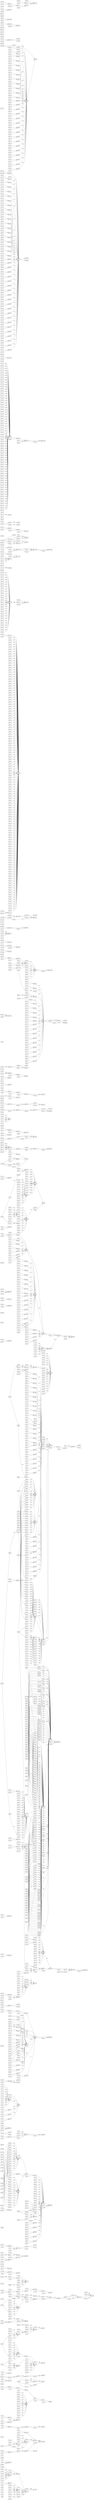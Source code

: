 digraph g { 
	rankdir = LR 
	0 [shape=box, label="0:688"] 
	2 [shape=box, label="2:2844"] 
	3 [shape=box, label="3:1722"] 
	4 [shape=box, label="4:2451"] 
	8 [shape=box, label="8:4620"] 
	10 [shape=box, label="10:1370"] 
	10 -> 11
	11 [shape=box, label="11:739"] 
	12 [shape=box, label="12:145"] 
	12 -> 10
	13 [shape=box, label="13:140"] 
	13 -> 12
	14 [shape=box, label="14:1344"] 
	14 -> 12
	15 [shape=box, label="15:70"] 
	15 -> 10
	16 [shape=box, label="16:2872"] 
	17 [shape=box, label="17:87"] 
	17 -> 16
	18 [shape=box, label="18:69"] 
	18 -> 16
	20 [shape=box, label="20:4686"] 
	22 [shape=box, label="22:717"] 
	25 [shape=box, label="25:2641"] 
	26 [shape=box, label="26:2201"] 
	29 [shape=box, label="29:848"] 
	29 -> 30
	29 -> 35
	30 [shape=box, label="30:198"] 
	30 -> 32
	30 -> 34
	32 [shape=box, label="32:136"] 
	34 [shape=box, label="34:70"] 
	34 -> 32 [label="s=70"] 
	35 [shape=box, label="35:81"] 
	35 -> 30 [label="s=81"] 
	36 [shape=box, label="36:84"] 
	36 -> 29
	37 [shape=box, label="37:66"] 
	37 -> 29
	38 [shape=box, label="38:1275"] 
	39 [shape=box, label="39:224"] 
	39 -> 38
	40 [shape=box, label="40:720"] 
	40 -> 39
	41 [shape=box, label="41:70"] 
	41 -> 39
	42 [shape=box, label="42:70"] 
	42 -> 38
	43 [shape=box, label="43:98"] 
	44 [shape=box, label="44:3"] 
	44 -> 43
	45 [shape=box, label="45:15"] 
	45 -> 44
	46 [shape=box, label="46:42"] 
	46 -> 45
	47 [shape=box, label="47:78"] 
	47 -> 46
	48 [shape=box, label="48:322"] 
	48 -> 47
	49 [shape=box, label="49:101"] 
	49 -> 48
	50 [shape=box, label="50:106"] 
	50 -> 48
	51 [shape=box, label="51:70"] 
	51 -> 47
	52 [shape=box, label="52:70"] 
	52 -> 46
	53 [shape=box, label="53:72"] 
	53 -> 45
	54 [shape=box, label="54:70"] 
	54 -> 44
	55 [shape=box, label="55:70"] 
	55 -> 43
	56 [shape=box, label="56:4098"] 
	57 [shape=box, label="57:3016"] 
	58 [shape=box, label="58:96"] 
	58 -> 57
	60 [shape=box, label="60:97"] 
	60 -> 61
	60 -> 72
	60 -> 69
	61 [shape=box, label="61:57"] 
	61 -> 62
	61 -> 63
	62 [shape=box, label="62:389"] 
	63 [shape=box, label="63:37"] 
	63 -> 62 [label="s=37"] 
	69 [shape=box, label="69:120"] 
	69 -> 70
	70 [shape=box, label="70:70"] 
	70 -> 60 [label="s=50"] 
	72 [shape=box, label="72:47"] 
	72 -> 69 [label="s=47"] 
	73 [shape=box, label="73:8275"] 
	74 [shape=box, label="74:88"] 
	74 -> 73
	75 [shape=box, label="75:69"] 
	75 -> 73
	76 [shape=box, label="76:332"] 
	76 -> 78
	78 [shape=box, label="78:167"] 
	81 [shape=box, label="81:372"] 
	81 -> 76
	82 [shape=box, label="82:166"] 
	82 -> 81
	83 [shape=box, label="83:305"] 
	83 -> 81
	84 [shape=box, label="84:70"] 
	84 -> 76
	85 [shape=box, label="85:275"] 
	85 -> 86
	85 -> 87
	86 [shape=box, label="86:296"] 
	87 [shape=box, label="87:3"] 
	87 -> 86 [label="s=3"] 
	88 [shape=box, label="88:337"] 
	88 -> 85
	89 [shape=box, label="89:853"] 
	89 -> 90
	90 [shape=box, label="90:78"] 
	90 -> 10 [label="s=1230"] 
	91 [shape=box, label="91:141"] 
	91 -> 89
	92 [shape=box, label="92:73"] 
	92 -> 89
	93 [shape=box, label="93:250"] 
	93 -> 10 [label="s=1456"] 
	94 [shape=box, label="94:95"] 
	94 -> 95
	94 -> 111
	95 [shape=box, label="95:33"] 
	95 -> 98
	95 -> 109
	98 [shape=box, label="98:69"] 
	98 -> 99
	98 -> 104
	99 [shape=box, label="99:99"] 
	99 -> 100
	99 -> 103
	100 [shape=box, label="100:120"] 
	100 -> 101
	100 -> 102
	101 [shape=box, label="101:255"] 
	102 [shape=box, label="102:41"] 
	102 -> 101 [label="s=41"] 
	103 [shape=box, label="103:81"] 
	103 -> 100 [label="s=81"] 
	104 [shape=box, label="104:70"] 
	104 -> 100 [label="s=-29"] 
	109 [shape=box, label="109:3"] 
	109 -> 98 [label="s=3"] 
	111 [shape=box, label="111:6"] 
	111 -> 109 [label="s=-27"] 
	113 [shape=box, label="113:851"] 
	113 -> 94
	114 [shape=box, label="114:70"] 
	114 -> 94
	115 [shape=box, label="115:1030"] 
	119 [shape=box, label="119:242"] 
	123 [shape=box, label="123:255"] 
	123 -> 119
	124 [shape=box, label="124:269"] 
	124 -> 123
	125 [shape=box, label="125:161"] 
	125 -> 124
	126 [shape=box, label="126:6"] 
	126 -> 124
	127 [shape=box, label="127:82"] 
	127 -> 126
	128 [shape=box, label="128:75"] 
	128 -> 126
	129 [shape=box, label="129:83"] 
	129 -> 128
	130 [shape=box, label="130:6"] 
	130 -> 128
	131 [shape=box, label="131:888"] 
	131 -> 130
	132 [shape=box, label="132:75"] 
	132 -> 130
	133 [shape=box, label="133:70"] 
	133 -> 123
	134 [shape=box, label="134:70"] 
	134 -> 119
	135 [shape=box, label="135:1979"] 
	136 [shape=box, label="136:276"] 
	137 [shape=box, label="137:670"] 
	137 -> 136
	140 [shape=box, label="140:4"] 
	140 -> 136
	141 [shape=box, label="141:66"] 
	141 -> 140
	142 [shape=box, label="142:70"] 
	142 -> 140
	145 [shape=box, label="145:459"] 
	150 [shape=box, label="150:129"] 
	150 -> 145
	151 [shape=box, label="151:749"] 
	151 -> 150
	152 [shape=box, label="152:68"] 
	152 -> 150
	153 [shape=box, label="153:70"] 
	153 -> 145
	155 [shape=box, label="155:324"] 
	155 -> 25 [label="s=4836"] 
	157 [shape=box, label="157:181"] 
	157 -> 155
	158 [shape=box, label="158:218"] 
	158 -> 157
	160 [shape=box, label="160:70"] 
	160 -> 157
	161 [shape=box, label="161:139"] 
	161 -> 155
	162 [shape=box, label="162:70"] 
	162 -> 161
	163 [shape=box, label="163:70"] 
	163 -> 161
	164 [shape=box, label="164:1846"] 
	165 [shape=box, label="165:74"] 
	165 -> 164
	166 [shape=box, label="166:111"] 
	166 -> 164
	167 [shape=box, label="167:3415"] 
	168 [shape=box, label="168:443"] 
	169 [shape=box, label="169:324"] 
	169 -> 168
	170 [shape=box, label="170:489"] 
	170 -> 169
	173 [shape=box, label="173:1172"] 
	173 -> 174
	173 -> 177
	174 [shape=box, label="174:507"] 
	174 -> 175
	174 -> 176
	175 [shape=box, label="175:72"] 
	176 [shape=box, label="176:71"] 
	177 [shape=box, label="177:36"] 
	180 [shape=box, label="180:588"] 
	180 -> 173
	181 [shape=box, label="181:761"] 
	181 -> 180
	182 [shape=box, label="182:70"] 
	182 -> 180
	183 [shape=box, label="183:70"] 
	183 -> 173
	184 [shape=box, label="184:604"] 
	185 [shape=box, label="185:4601"] 
	186 [shape=box, label="186:84"] 
	186 -> 185
	187 [shape=box, label="187:1857"] 
	187 -> 185
	188 [shape=box, label="188:2087"] 
	189 [shape=box, label="189:553"] 
	190 [shape=box, label="190:78"] 
	190 -> 189
	191 [shape=box, label="191:72"] 
	191 -> 190
	192 [shape=box, label="192:75"] 
	192 -> 191
	193 [shape=box, label="193:84"] 
	193 -> 192
	194 [shape=box, label="194:879"] 
	194 -> 193
	196 [shape=box, label="196:61"] 
	196 -> 193
	197 [shape=box, label="197:70"] 
	197 -> 192
	198 [shape=box, label="198:70"] 
	198 -> 191
	199 [shape=box, label="199:70"] 
	199 -> 190
	200 [shape=box, label="200:70"] 
	200 -> 189
	201 [shape=box, label="201:1055"] 
	202 [shape=box, label="202:3009"] 
	203 [shape=box, label="203:2356"] 
	204 [shape=box, label="204:170"] 
	204 -> 205
	205 [shape=box, label="205:109"] 
	207 [shape=box, label="207:75"] 
	207 -> 204
	208 [shape=box, label="208:812"] 
	208 -> 207
	210 [shape=box, label="210:70"] 
	210 -> 207
	211 [shape=box, label="211:70"] 
	211 -> 204
	212 [shape=box, label="212:137"] 
	212 -> 214
	212 -> 221
	214 [shape=box, label="214:15"] 
	214 -> 215
	215 [shape=box, label="215:114"] 
	215 -> 216
	215 -> 217
	216 [shape=box, label="216:688"] 
	217 [shape=box, label="217:70"] 
	217 -> 216 [label="s=70"] 
	221 [shape=box, label="221:6"] 
	221 -> 215 [label="s=-9"] 
	223 [shape=box, label="223:192"] 
	223 -> 212
	226 [shape=box, label="226:70"] 
	226 -> 212
	227 [shape=box, label="227:329"] 
	227 -> 228
	227 -> 229
	228 [shape=box, label="228:62"] 
	229 [shape=box, label="229:42"] 
	233 [shape=box, label="233:397"] 
	233 -> 85 [label="s=185"] 
	237 [shape=box, label="237:557"] 
	238 [shape=box, label="238:76"] 
	238 -> 237
	239 [shape=box, label="239:553"] 
	239 -> 237
	244 [shape=box, label="244:584"] 
	244 -> 11 [label="s=498"] 
	245 [shape=box, label="245:569"] 
	248 [shape=box, label="248:349"] 
	251 [shape=box, label="251:778"] 
	251 -> 248
	253 [shape=box, label="253:70"] 
	253 -> 248
	254 [shape=box, label="254:489"] 
	254 -> 255
	254 -> 256
	255 [shape=box, label="255:3328"] 
	256 [shape=box, label="256:110"] 
	256 -> 254 [label="s=238"] 
	257 [shape=box, label="257:880"] 
	257 -> 254
	258 [shape=box, label="258:60"] 
	258 -> 254
	259 [shape=box, label="259:2034"] 
	259 -> 38 [label="s=1882"] 
	260 [shape=box, label="260:78"] 
	260 -> 259
	261 [shape=box, label="261:267"] 
	261 -> 259
	262 [shape=box, label="262:1655"] 
	265 [shape=box, label="265:230"] 
	265 -> 266
	265 -> 267
	266 [shape=box, label="266:230"] 
	267 [shape=box, label="267:70"] 
	267 -> 266 [label="s=169"] 
	270 [shape=box, label="270:72"] 
	270 -> 265
	271 [shape=box, label="271:73"] 
	271 -> 270
	272 [shape=box, label="272:163"] 
	272 -> 271
	273 [shape=box, label="273:124"] 
	273 -> 272
	274 [shape=box, label="274:97"] 
	274 -> 272
	275 [shape=box, label="275:92"] 
	275 -> 271
	276 [shape=box, label="276:70"] 
	276 -> 270
	277 [shape=box, label="277:70"] 
	277 -> 265
	278 [shape=box, label="278:146"] 
	278 -> 90 [label="s=62"] 
	280 [shape=box, label="280:421"] 
	280 -> 281
	280 -> 282
	281 [shape=box, label="281:524"] 
	282 [shape=box, label="282:182"] 
	286 [shape=box, label="286:607"] 
	286 -> 280
	287 [shape=box, label="287:83"] 
	287 -> 280
	288 [shape=box, label="288:135"] 
	288 -> 90 [label="s=64"] 
	289 [shape=box, label="289:138"] 
	289 -> 90 [label="s=60"] 
	290 [shape=box, label="290:135"] 
	290 -> 90 [label="s=66"] 
	291 [shape=box, label="291:135"] 
	291 -> 90 [label="s=66"] 
	292 [shape=box, label="292:135"] 
	292 -> 90 [label="s=66"] 
	293 [shape=box, label="293:543"] 
	295 [shape=box, label="295:135"] 
	295 -> 90 [label="s=68"] 
	296 [shape=box, label="296:1217"] 
	299 [shape=box, label="299:85"] 
	299 -> 136 [label="s=70"] 
	300 [shape=box, label="300:154"] 
	300 -> 136 [label="s=79"] 
	305 [shape=box, label="305:143"] 
	305 -> 205 [label="s=62"] 
	306 [shape=box, label="306:155"] 
	306 -> 204 [label="s=123"] 
	307 [shape=box, label="307:173"] 
	308 [shape=box, label="308:137"] 
	308 -> 204 [label="s=123"] 
	309 [shape=box, label="309:135"] 
	309 -> 204 [label="s=123"] 
	310 [shape=box, label="310:99"] 
	310 -> 315
	315 [shape=box, label="315:93"] 
	315 -> 316
	316 [shape=box, label="316:122"] 
	323 [shape=box, label="323:396"] 
	323 -> 310
	324 [shape=box, label="324:359"] 
	324 -> 323
	325 [shape=box, label="325:96"] 
	325 -> 323
	326 [shape=box, label="326:70"] 
	326 -> 310
	327 [shape=box, label="327:3180"] 
	327 -> 204 [label="s=123"] 
	329 [shape=box, label="329:135"] 
	329 -> 204 [label="s=123"] 
	331 [shape=box, label="331:70"] 
	331 -> 315 [label="s=3"] 
	334 [shape=box, label="334:70"] 
	334 -> 315 [label="s=3"] 
	337 [shape=box, label="337:70"] 
	337 -> 315 [label="s=3"] 
	340 [shape=box, label="340:70"] 
	340 -> 315 [label="s=3"] 
	343 [shape=box, label="343:70"] 
	343 -> 315 [label="s=3"] 
	346 [shape=box, label="346:70"] 
	346 -> 315 [label="s=3"] 
	348 [shape=box, label="348:105"] 
	348 -> 87 [label="s=-36"] 
	350 [shape=box, label="350:70"] 
	350 -> 315 [label="s=3"] 
	352 [shape=box, label="352:3373"] 
	353 [shape=box, label="353:75"] 
	353 -> 352
	354 [shape=box, label="354:79"] 
	354 -> 352
	356 [shape=box, label="356:70"] 
	356 -> 315 [label="s=3"] 
	359 [shape=box, label="359:70"] 
	359 -> 315 [label="s=3"] 
	361 [shape=box, label="361:2387"] 
	362 [shape=box, label="362:84"] 
	362 -> 361
	363 [shape=box, label="363:76"] 
	363 -> 361
	364 [shape=box, label="364:559"] 
	364 -> 204 [label="s=128"] 
	365 [shape=box, label="365:135"] 
	365 -> 136 [label="s=74"] 
	367 [shape=box, label="367:77"] 
	367 -> 368
	368 [shape=box, label="368:36"] 
	368 -> 369
	368 -> 371
	369 [shape=box, label="369:94"] 
	371 [shape=box, label="371:42"] 
	377 [shape=box, label="377:72"] 
	377 -> 367
	378 [shape=box, label="378:180"] 
	378 -> 377
	379 [shape=box, label="379:369"] 
	379 -> 378
	381 [shape=box, label="381:70"] 
	381 -> 378
	382 [shape=box, label="382:70"] 
	382 -> 377
	383 [shape=box, label="383:70"] 
	383 -> 367
	384 [shape=box, label="384:135"] 
	384 -> 136 [label="s=74"] 
	386 [shape=box, label="386:4487"] 
	387 [shape=box, label="387:434"] 
	387 -> 386
	388 [shape=box, label="388:141"] 
	388 -> 386
	389 [shape=box, label="389:186"] 
	389 -> 391
	391 [shape=box, label="391:183"] 
	391 -> 70 [label="s=21"] 
	396 [shape=box, label="396:102"] 
	399 [shape=box, label="399:1473"] 
	399 -> 400
	399 -> 401
	400 [shape=box, label="400:75"] 
	400 -> 61 [label="s=-36"] 
	401 [shape=box, label="401:70"] 
	401 -> 400 [label="s=70"] 
	405 [shape=box, label="405:2899"] 
	408 [shape=box, label="408:90"] 
	408 -> 409
	408 -> 420
	409 [shape=box, label="409:270"] 
	409 -> 411
	409 -> 412
	411 [shape=box, label="411:1828"] 
	412 [shape=box, label="412:198"] 
	412 -> 25 [label="s=4819"] 
	420 [shape=box, label="420:54"] 
	420 -> 409 [label="s=54"] 
	422 [shape=box, label="422:503"] 
	422 -> 408
	426 [shape=box, label="426:70"] 
	426 -> 408
	427 [shape=box, label="427:97"] 
	427 -> 368 [label="s=-11"] 
	428 [shape=box, label="428:3590"] 
	429 [shape=box, label="429:281"] 
	429 -> 428
	430 [shape=box, label="430:65"] 
	430 -> 428
	431 [shape=box, label="431:86"] 
	431 -> 432
	431 -> 435
	432 [shape=box, label="432:144"] 
	432 -> 433
	432 -> 434
	433 [shape=box, label="433:704"] 
	434 [shape=box, label="434:70"] 
	434 -> 433 [label="s=167"] 
	435 [shape=box, label="435:3"] 
	435 -> 437
	437 [shape=box, label="437:6"] 
	437 -> 432 [label="s=9"] 
	446 [shape=box, label="446:75"] 
	446 -> 431
	447 [shape=box, label="447:392"] 
	447 -> 446
	450 [shape=box, label="450:70"] 
	450 -> 447
	451 [shape=box, label="451:70"] 
	451 -> 447
	452 [shape=box, label="452:70"] 
	452 -> 446
	453 [shape=box, label="453:70"] 
	453 -> 431
	454 [shape=box, label="454:1707"] 
	455 [shape=box, label="455:178"] 
	455 -> 454
	456 [shape=box, label="456:69"] 
	456 -> 454
	457 [shape=box, label="457:906"] 
	458 [shape=box, label="458:145"] 
	458 -> 457
	459 [shape=box, label="459:266"] 
	459 -> 457
	460 [shape=box, label="460:2494"] 
	464 [shape=box, label="464:119"] 
	464 -> 465
	464 -> 472
	465 [shape=box, label="465:84"] 
	465 -> 467
	465 -> 471
	467 [shape=box, label="467:195"] 
	467 -> 468
	467 -> 469
	468 [shape=box, label="468:403"] 
	469 [shape=box, label="469:49"] 
	469 -> 468 [label="s=162"] 
	471 [shape=box, label="471:70"] 
	471 -> 467 [label="s=70"] 
	472 [shape=box, label="472:34"] 
	472 -> 465 [label="s=34"] 
	478 [shape=box, label="478:72"] 
	478 -> 464
	479 [shape=box, label="479:954"] 
	479 -> 478
	480 [shape=box, label="480:130"] 
	480 -> 478
	481 [shape=box, label="481:64"] 
	481 -> 480
	482 [shape=box, label="482:64"] 
	482 -> 480
	483 [shape=box, label="483:70"] 
	483 -> 464
	484 [shape=box, label="484:67"] 
	484 -> 464 [label="s=67"] 
	485 [shape=box, label="485:70"] 
	485 -> 484
	486 [shape=box, label="486:70"] 
	486 -> 484
	488 [shape=box, label="488:1663"] 
	489 [shape=box, label="489:74"] 
	489 -> 488
	490 [shape=box, label="490:74"] 
	490 -> 488
	491 [shape=box, label="491:67"] 
	491 -> 464 [label="s=67"] 
	492 [shape=box, label="492:70"] 
	492 -> 491
	493 [shape=box, label="493:70"] 
	493 -> 491
	494 [shape=box, label="494:67"] 
	494 -> 464 [label="s=67"] 
	495 [shape=box, label="495:70"] 
	495 -> 494
	496 [shape=box, label="496:70"] 
	496 -> 494
	497 [shape=box, label="497:67"] 
	497 -> 464 [label="s=67"] 
	498 [shape=box, label="498:70"] 
	498 -> 497
	499 [shape=box, label="499:70"] 
	499 -> 497
	500 [shape=box, label="500:67"] 
	500 -> 464 [label="s=67"] 
	501 [shape=box, label="501:70"] 
	501 -> 500
	502 [shape=box, label="502:70"] 
	502 -> 500
	503 [shape=box, label="503:67"] 
	503 -> 464 [label="s=67"] 
	504 [shape=box, label="504:70"] 
	504 -> 503
	505 [shape=box, label="505:70"] 
	505 -> 503
	506 [shape=box, label="506:255"] 
	507 [shape=box, label="507:1119"] 
	507 -> 506
	508 [shape=box, label="508:70"] 
	508 -> 506
	509 [shape=box, label="509:297"] 
	510 [shape=box, label="510:211"] 
	510 -> 509
	512 [shape=box, label="512:140"] 
	512 -> 509
	514 [shape=box, label="514:82"] 
	514 -> 173 [label="s=323"] 
	515 [shape=box, label="515:930"] 
	516 [shape=box, label="516:574"] 
	516 -> 515
	517 [shape=box, label="517:89"] 
	518 [shape=box, label="518:232"] 
	518 -> 517
	519 [shape=box, label="519:90"] 
	519 -> 518
	520 [shape=box, label="520:103"] 
	520 -> 518
	521 [shape=box, label="521:3"] 
	521 -> 517
	522 [shape=box, label="522:44"] 
	522 -> 521
	523 [shape=box, label="523:44"] 
	523 -> 521
	524 [shape=box, label="524:92"] 
	524 -> 526
	524 -> 535
	526 [shape=box, label="526:33"] 
	526 -> 528
	528 [shape=box, label="528:147"] 
	528 -> 529
	528 -> 530
	529 [shape=box, label="529:142"] 
	530 [shape=box, label="530:80"] 
	530 -> 529 [label="s=28"] 
	535 [shape=box, label="535:6"] 
	535 -> 528 [label="s=-27"] 
	537 [shape=box, label="537:826"] 
	537 -> 524
	538 [shape=box, label="538:70"] 
	538 -> 524
	540 [shape=box, label="540:260"] 
	540 -> 541
	540 -> 544
	541 [shape=box, label="541:75"] 
	541 -> 542
	541 -> 543
	542 [shape=box, label="542:5491"] 
	543 [shape=box, label="543:42"] 
	543 -> 542 [label="s=125"] 
	544 [shape=box, label="544:70"] 
	544 -> 542 [label="s=-5"] 
	546 [shape=box, label="546:2207"] 
	546 -> 540
	547 [shape=box, label="547:70"] 
	547 -> 540
	548 [shape=box, label="548:2581"] 
	549 [shape=box, label="549:82"] 
	549 -> 548
	550 [shape=box, label="550:35"] 
	550 -> 548
	553 [shape=box, label="553:1748"] 
	558 [shape=box, label="558:270"] 
	558 -> 553
	559 [shape=box, label="559:448"] 
	559 -> 558
	560 [shape=box, label="560:70"] 
	560 -> 559
	561 [shape=box, label="561:70"] 
	561 -> 559
	562 [shape=box, label="562:70"] 
	562 -> 558
	563 [shape=box, label="563:70"] 
	563 -> 553
	564 [shape=box, label="564:1925"] 
	567 [shape=box, label="567:95"] 
	567 -> 415 [label="s=-31"] 
	569 [shape=box, label="569:72"] 
	569 -> 415 [label="s=-31"] 
	571 [shape=box, label="571:72"] 
	571 -> 415 [label="s=-31"] 
	573 [shape=box, label="573:72"] 
	573 -> 415 [label="s=-31"] 
	575 [shape=box, label="575:72"] 
	575 -> 415 [label="s=-31"] 
	579 [shape=box, label="579:73"] 
	579 -> 507 [label="s=1049"] 
	586 [shape=box, label="586:73"] 
	586 -> 507 [label="s=1049"] 
	591 [shape=box, label="591:199"] 
	591 -> 76 [label="s=431"] 
	594 [shape=box, label="594:73"] 
	594 -> 507 [label="s=1049"] 
	601 [shape=box, label="601:73"] 
	601 -> 507 [label="s=1049"] 
	608 [shape=box, label="608:73"] 
	608 -> 507 [label="s=1049"] 
	613 [shape=box, label="613:885"] 
	616 [shape=box, label="616:77"] 
	616 -> 94 [label="s=44"] 
	618 [shape=box, label="618:1089"] 
	618 -> 619
	618 -> 626
	619 [shape=box, label="619:121"] 
	619 -> 620
	619 -> 625
	620 [shape=box, label="620:137"] 
	620 -> 621
	620 -> 624
	621 [shape=box, label="621:73"] 
	621 -> 622
	621 -> 623
	622 [shape=box, label="622:278"] 
	623 [shape=box, label="623:35"] 
	624 [shape=box, label="624:70"] 
	624 -> 623 [label="s=38"] 
	625 [shape=box, label="625:70"] 
	625 -> 620 [label="s=70"] 
	626 [shape=box, label="626:70"] 
	626 -> 619 [label="s=70"] 
	627 [shape=box, label="627:3621"] 
	630 [shape=box, label="630:184"] 
	630 -> 631
	630 -> 636
	631 [shape=box, label="631:90"] 
	631 -> 632
	631 -> 635
	632 [shape=box, label="632:72"] 
	632 -> 633
	633 [shape=box, label="633:110"] 
	635 [shape=box, label="635:70"] 
	635 -> 633 [label="s=78"] 
	636 [shape=box, label="636:70"] 
	636 -> 631 [label="s=70"] 
	639 [shape=box, label="639:1031"] 
	639 -> 630
	640 [shape=box, label="640:70"] 
	640 -> 630
	641 [shape=box, label="641:91"] 
	641 -> 378 [label="s=133"] 
	642 [shape=box, label="642:81"] 
	642 -> 641
	643 [shape=box, label="643:70"] 
	643 -> 641
	644 [shape=box, label="644:67"] 
	644 -> 641 [label="s=67"] 
	645 [shape=box, label="645:70"] 
	645 -> 644
	646 [shape=box, label="646:70"] 
	646 -> 644
	647 [shape=box, label="647:67"] 
	647 -> 641 [label="s=67"] 
	648 [shape=box, label="648:70"] 
	648 -> 647
	649 [shape=box, label="649:70"] 
	649 -> 647
	650 [shape=box, label="650:67"] 
	650 -> 641 [label="s=67"] 
	651 [shape=box, label="651:70"] 
	651 -> 650
	652 [shape=box, label="652:70"] 
	652 -> 650
	653 [shape=box, label="653:67"] 
	653 -> 641 [label="s=67"] 
	654 [shape=box, label="654:70"] 
	654 -> 653
	655 [shape=box, label="655:70"] 
	655 -> 653
	656 [shape=box, label="656:67"] 
	656 -> 641 [label="s=67"] 
	657 [shape=box, label="657:70"] 
	657 -> 656
	658 [shape=box, label="658:70"] 
	658 -> 656
	659 [shape=box, label="659:67"] 
	659 -> 641 [label="s=67"] 
	660 [shape=box, label="660:70"] 
	660 -> 659
	661 [shape=box, label="661:70"] 
	661 -> 659
	662 [shape=box, label="662:67"] 
	662 -> 641 [label="s=67"] 
	663 [shape=box, label="663:70"] 
	663 -> 662
	664 [shape=box, label="664:70"] 
	664 -> 662
	665 [shape=box, label="665:67"] 
	665 -> 641 [label="s=67"] 
	666 [shape=box, label="666:70"] 
	666 -> 665
	667 [shape=box, label="667:70"] 
	667 -> 665
	668 [shape=box, label="668:67"] 
	668 -> 641 [label="s=67"] 
	669 [shape=box, label="669:70"] 
	669 -> 668
	670 [shape=box, label="670:70"] 
	670 -> 668
	671 [shape=box, label="671:67"] 
	671 -> 641 [label="s=67"] 
	672 [shape=box, label="672:70"] 
	672 -> 671
	673 [shape=box, label="673:70"] 
	673 -> 671
	674 [shape=box, label="674:67"] 
	674 -> 641 [label="s=67"] 
	675 [shape=box, label="675:70"] 
	675 -> 674
	676 [shape=box, label="676:70"] 
	676 -> 674
	677 [shape=box, label="677:67"] 
	677 -> 641 [label="s=67"] 
	678 [shape=box, label="678:70"] 
	678 -> 677
	679 [shape=box, label="679:70"] 
	679 -> 677
	680 [shape=box, label="680:67"] 
	680 -> 641 [label="s=67"] 
	681 [shape=box, label="681:70"] 
	681 -> 680
	682 [shape=box, label="682:70"] 
	682 -> 680
	683 [shape=box, label="683:67"] 
	683 -> 641 [label="s=67"] 
	684 [shape=box, label="684:70"] 
	684 -> 683
	685 [shape=box, label="685:70"] 
	685 -> 683
	686 [shape=box, label="686:67"] 
	686 -> 641 [label="s=67"] 
	687 [shape=box, label="687:70"] 
	687 -> 686
	688 [shape=box, label="688:70"] 
	688 -> 686
	689 [shape=box, label="689:67"] 
	689 -> 641 [label="s=67"] 
	690 [shape=box, label="690:70"] 
	690 -> 689
	691 [shape=box, label="691:70"] 
	691 -> 689
	692 [shape=box, label="692:929"] 
	693 [shape=box, label="693:1976"] 
	696 [shape=box, label="696:93"] 
	696 -> 641 [label="s=66"] 
	697 [shape=box, label="697:70"] 
	697 -> 696
	698 [shape=box, label="698:70"] 
	698 -> 696
	699 [shape=box, label="699:67"] 
	699 -> 248 [label="s=68"] 
	700 [shape=box, label="700:70"] 
	700 -> 699
	701 [shape=box, label="701:70"] 
	701 -> 699
	702 [shape=box, label="702:67"] 
	702 -> 248 [label="s=68"] 
	703 [shape=box, label="703:70"] 
	703 -> 702
	704 [shape=box, label="704:70"] 
	704 -> 702
	705 [shape=box, label="705:67"] 
	705 -> 248 [label="s=68"] 
	706 [shape=box, label="706:70"] 
	706 -> 705
	707 [shape=box, label="707:70"] 
	707 -> 705
	708 [shape=box, label="708:67"] 
	708 -> 248 [label="s=68"] 
	709 [shape=box, label="709:70"] 
	709 -> 708
	710 [shape=box, label="710:70"] 
	710 -> 708
	712 [shape=box, label="712:387"] 
	714 [shape=box, label="714:355"] 
	714 -> 712
	715 [shape=box, label="715:70"] 
	715 -> 712
	716 [shape=box, label="716:70"] 
	716 -> 699 [label="s=63"] 
	719 [shape=box, label="719:70"] 
	719 -> 699 [label="s=63"] 
	722 [shape=box, label="722:70"] 
	722 -> 699 [label="s=63"] 
	725 [shape=box, label="725:70"] 
	725 -> 699 [label="s=63"] 
	728 [shape=box, label="728:70"] 
	728 -> 699 [label="s=63"] 
	735 [shape=box, label="735:158"] 
	735 -> 736
	735 -> 737
	736 [shape=box, label="736:170"] 
	737 [shape=box, label="737:49"] 
	737 -> 736 [label="s=131"] 
	746 [shape=box, label="746:150"] 
	746 -> 735
	747 [shape=box, label="747:75"] 
	747 -> 746
	748 [shape=box, label="748:236"] 
	748 -> 747
	749 [shape=box, label="749:59"] 
	749 -> 747
	750 [shape=box, label="750:70"] 
	750 -> 746
	751 [shape=box, label="751:66"] 
	751 -> 735
	752 [shape=box, label="752:70"] 
	752 -> 699 [label="s=63"] 
	755 [shape=box, label="755:70"] 
	755 -> 699 [label="s=63"] 
	758 [shape=box, label="758:309"] 
	758 -> 761
	758 -> 762
	758 -> 767
	758 -> 783
	761 [shape=box, label="761:9"] 
	761 -> 521 [label="s=38"] 
	762 [shape=box, label="762:75"] 
	767 [shape=box, label="767:15"] 
	767 -> 517 [label="s=50"] 
	783 [shape=box, label="783:39"] 
	783 -> 762 [label="s=30"] 
	787 [shape=box, label="787:69"] 
	787 -> 215 [label="s=30"] 
	788 [shape=box, label="788:70"] 
	788 -> 699 [label="s=63"] 
	791 [shape=box, label="791:70"] 
	791 -> 699 [label="s=63"] 
	794 [shape=box, label="794:70"] 
	794 -> 515 [label="s=96"] 
	797 [shape=box, label="797:70"] 
	797 -> 515 [label="s=96"] 
	800 [shape=box, label="800:90"] 
	801 [shape=box, label="801:70"] 
	801 -> 515 [label="s=96"] 
	804 [shape=box, label="804:70"] 
	804 -> 515 [label="s=96"] 
	807 [shape=box, label="807:70"] 
	807 -> 515 [label="s=96"] 
	810 [shape=box, label="810:70"] 
	810 -> 515 [label="s=96"] 
	813 [shape=box, label="813:70"] 
	813 -> 515 [label="s=96"] 
	816 [shape=box, label="816:70"] 
	816 -> 515 [label="s=96"] 
	819 [shape=box, label="819:70"] 
	819 -> 515 [label="s=96"] 
	822 [shape=box, label="822:70"] 
	822 -> 515 [label="s=96"] 
	825 [shape=box, label="825:70"] 
	825 -> 515 [label="s=96"] 
	828 [shape=box, label="828:70"] 
	828 -> 515 [label="s=96"] 
	831 [shape=box, label="831:70"] 
	831 -> 515 [label="s=96"] 
	834 [shape=box, label="834:70"] 
	834 -> 515 [label="s=96"] 
	837 [shape=box, label="837:70"] 
	837 -> 515 [label="s=96"] 
	840 [shape=box, label="840:70"] 
	840 -> 515 [label="s=96"] 
	843 [shape=box, label="843:70"] 
	843 -> 515 [label="s=96"] 
	846 [shape=box, label="846:70"] 
	846 -> 515 [label="s=96"] 
	849 [shape=box, label="849:70"] 
	849 -> 515 [label="s=96"] 
	852 [shape=box, label="852:135"] 
	852 -> 10 [label="s=706"] 
	853 [shape=box, label="853:1370"] 
	854 [shape=box, label="854:704"] 
	858 [shape=box, label="858:422"] 
	858 -> 854
	861 [shape=box, label="861:77"] 
	861 -> 854
	864 [shape=box, label="864:741"] 
	867 [shape=box, label="867:135"] 
	867 -> 616 [label="s=43"] 
	868 [shape=box, label="868:135"] 
	868 -> 467 [label="s=64"] 
	869 [shape=box, label="869:73"] 
	869 -> 364 [label="s=834"] 
	876 [shape=box, label="876:210"] 
	876 -> 515 [label="s=241"] 
	877 [shape=box, label="877:73"] 
	877 -> 364 [label="s=834"] 
	886 [shape=box, label="886:587"] 
	889 [shape=box, label="889:979"] 
	889 -> 886
	891 [shape=box, label="891:70"] 
	891 -> 886
	892 [shape=box, label="892:585"] 
	893 [shape=box, label="893:571"] 
	893 -> 892
	895 [shape=box, label="895:82"] 
	895 -> 893
	896 [shape=box, label="896:70"] 
	896 -> 892
	897 [shape=box, label="897:92"] 
	898 [shape=box, label="898:90"] 
	898 -> 897
	900 [shape=box, label="900:688"] 
	900 -> 898
	901 [shape=box, label="901:125"] 
	901 -> 900
	903 [shape=box, label="903:70"] 
	903 -> 898
	907 [shape=box, label="907:87"] 
	907 -> 897
	912 [shape=box, label="912:1137"] 
	915 [shape=box, label="915:67"] 
	915 -> 916
	915 -> 917
	916 [shape=box, label="916:3"] 
	916 -> 364 [label="s=64"] 
	917 [shape=box, label="917:3"] 
	917 -> 208 [label="s=62"] 
	919 [shape=box, label="919:70"] 
	919 -> 208 [label="s=62"] 
	922 [shape=box, label="922:70"] 
	922 -> 208 [label="s=62"] 
	925 [shape=box, label="925:70"] 
	925 -> 208 [label="s=62"] 
	928 [shape=box, label="928:70"] 
	928 -> 208 [label="s=62"] 
	931 [shape=box, label="931:70"] 
	931 -> 208 [label="s=62"] 
	934 [shape=box, label="934:70"] 
	934 -> 208 [label="s=62"] 
	936 [shape=box, label="936:235"] 
	936 -> 938
	936 -> 942
	938 [shape=box, label="938:92"] 
	938 -> 939
	938 -> 940
	939 [shape=box, label="939:35"] 
	940 [shape=box, label="940:107"] 
	942 [shape=box, label="942:3"] 
	942 -> 940 [label="s=28"] 
	945 [shape=box, label="945:70"] 
	945 -> 208 [label="s=62"] 
	948 [shape=box, label="948:101"] 
	948 -> 951
	951 [shape=box, label="951:533"] 
	956 [shape=box, label="956:897"] 
	956 -> 948
	960 [shape=box, label="960:70"] 
	960 -> 948
	961 [shape=box, label="961:71"] 
	961 -> 962
	962 [shape=box, label="962:3"] 
	962 -> 169 [label="s=236"] 
	964 [shape=box, label="964:67"] 
	964 -> 698 [label="s=53"] 
	965 [shape=box, label="965:70"] 
	965 -> 964
	966 [shape=box, label="966:70"] 
	966 -> 964
	967 [shape=box, label="967:195"] 
	967 -> 391 [label="s=-8"] 
	970 [shape=box, label="970:78"] 
	971 [shape=box, label="971:1637"] 
	972 [shape=box, label="972:70"] 
	972 -> 446 [label="s=40"] 
	974 [shape=box, label="974:79"] 
	974 -> 976
	976 [shape=box, label="976:88"] 
	976 -> 979
	976 -> 990
	979 [shape=box, label="979:1976"] 
	990 [shape=box, label="990:76"] 
	990 -> 979 [label="s=73"] 
	994 [shape=box, label="994:199"] 
	994 -> 974
	995 [shape=box, label="995:75"] 
	995 -> 994
	996 [shape=box, label="996:755"] 
	996 -> 995
	998 [shape=box, label="998:70"] 
	998 -> 995
	999 [shape=box, label="999:70"] 
	999 -> 994
	1000 [shape=box, label="1000:70"] 
	1000 -> 974
	1002 [shape=box, label="1002:1560"] 
	1006 [shape=box, label="1006:136"] 
	1006 -> 974 [label="s=27"] 
	1007 [shape=box, label="1007:180"] 
	1007 -> 974 [label="s=27"] 
	1008 [shape=box, label="1008:114"] 
	1008 -> 1007
	1009 [shape=box, label="1009:66"] 
	1009 -> 1007
	1010 [shape=box, label="1010:139"] 
	1010 -> 974 [label="s=27"] 
	1011 [shape=box, label="1011:60"] 
	1011 -> 1010
	1012 [shape=box, label="1012:60"] 
	1012 -> 1010
	1013 [shape=box, label="1013:212"] 
	1013 -> 168 [label="s=267"] 
	1014 [shape=box, label="1014:105"] 
	1014 -> 1013
	1015 [shape=box, label="1015:9"] 
	1015 -> 1013
	1016 [shape=box, label="1016:57"] 
	1016 -> 1015
	1017 [shape=box, label="1017:57"] 
	1017 -> 1015
	1020 [shape=box, label="1020:135"] 
	1020 -> 971 [label="s=55"] 
	1021 [shape=box, label="1021:391"] 
	1022 [shape=box, label="1022:83"] 
	1022 -> 1021
	1023 [shape=box, label="1023:368"] 
	1023 -> 1021
	1024 [shape=box, label="1024:550"] 
	1025 [shape=box, label="1025:108"] 
	1025 -> 1024
	1026 [shape=box, label="1026:191"] 
	1026 -> 1025
	1027 [shape=box, label="1027:76"] 
	1027 -> 1025
	1028 [shape=box, label="1028:209"] 
	1028 -> 1024
	1029 [shape=box, label="1029:159"] 
	1029 -> 972 [label="s=48"] 
	1030 [shape=box, label="1030:70"] 
	1030 -> 1029
	1031 [shape=box, label="1031:70"] 
	1031 -> 1029
	1032 [shape=box, label="1032:148"] 
	1032 -> 972 [label="s=48"] 
	1033 [shape=box, label="1033:401"] 
	1034 [shape=box, label="1034:821"] 
	1034 -> 1033
	1035 [shape=box, label="1035:77"] 
	1035 -> 1033
	1036 [shape=box, label="1036:86"] 
	1036 -> 948 [label="s=74"] 
	1037 [shape=box, label="1037:75"] 
	1037 -> 1036
	1038 [shape=box, label="1038:75"] 
	1038 -> 1037
	1039 [shape=box, label="1039:185"] 
	1039 -> 1038
	1040 [shape=box, label="1040:70"] 
	1040 -> 1038
	1041 [shape=box, label="1041:70"] 
	1041 -> 1037
	1042 [shape=box, label="1042:70"] 
	1042 -> 1036
	1043 [shape=box, label="1043:147"] 
	1043 -> 868 [label="s=49"] 
	1044 [shape=box, label="1044:328"] 
	1044 -> 868 [label="s=49"] 
	1045 [shape=box, label="1045:73"] 
	1052 [shape=box, label="1052:67"] 
	1059 [shape=box, label="1059:73"] 
	1059 -> 1052 [label="s=46"] 
	1066 [shape=box, label="1066:73"] 
	1066 -> 1052 [label="s=46"] 
	1073 [shape=box, label="1073:73"] 
	1073 -> 1052 [label="s=46"] 
	1081 [shape=box, label="1081:78"] 
	1081 -> 190 [label="s=47"] 
	1083 [shape=box, label="1083:77"] 
	1083 -> 76 [label="s=443"] 
	1084 [shape=box, label="1084:143"] 
	1084 -> 1087
	1084 -> 1088
	1087 [shape=box, label="1087:29"] 
	1088 [shape=box, label="1088:12"] 
	1088 -> 1087 [label="s=3"] 
	1093 [shape=box, label="1093:696"] 
	1093 -> 1084
	1094 [shape=box, label="1094:70"] 
	1094 -> 1084
	1096 [shape=box, label="1096:70"] 
	1096 -> 190 [label="s=47"] 
	1099 [shape=box, label="1099:70"] 
	1099 -> 190 [label="s=47"] 
	1102 [shape=box, label="1102:70"] 
	1102 -> 190 [label="s=47"] 
	1105 [shape=box, label="1105:70"] 
	1105 -> 190 [label="s=47"] 
	1108 [shape=box, label="1108:70"] 
	1108 -> 190 [label="s=47"] 
	1110 [shape=box, label="1110:442"] 
	1112 [shape=box, label="1112:73"] 
	1112 -> 364 [label="s=834"] 
	1119 [shape=box, label="1119:217"] 
	1120 [shape=box, label="1120:612"] 
	1120 -> 962 [label="s=-25"] 
	1121 [shape=box, label="1121:1454"] 
	1123 [shape=box, label="1123:884"] 
	1123 -> 1126
	1123 -> 1133
	1123 -> 1136
	1126 [shape=box, label="1126:42"] 
	1126 -> 1127
	1127 [shape=box, label="1127:126"] 
	1127 -> 1128
	1127 -> 1131
	1128 [shape=box, label="1128:112"] 
	1128 -> 1129
	1128 -> 1130
	1129 [shape=box, label="1129:1239"] 
	1130 [shape=box, label="1130:26"] 
	1131 [shape=box, label="1131:19"] 
	1131 -> 1130 [label="s=256"] 
	1133 [shape=box, label="1133:36"] 
	1133 -> 1127 [label="s=-6"] 
	1136 [shape=box, label="1136:5"] 
	1136 -> 1130 [label="s=74"] 
	1138 [shape=box, label="1138:68"] 
	1138 -> 12 [label="s=68"] 
	1139 [shape=box, label="1139:169"] 
	1139 -> 1138
	1140 [shape=box, label="1140:70"] 
	1140 -> 876 [label="s=56"] 
	1143 [shape=box, label="1143:70"] 
	1143 -> 876 [label="s=56"] 
	1146 [shape=box, label="1146:70"] 
	1146 -> 876 [label="s=56"] 
	1149 [shape=box, label="1149:70"] 
	1149 -> 876 [label="s=56"] 
	1152 [shape=box, label="1152:70"] 
	1152 -> 876 [label="s=56"] 
	1155 [shape=box, label="1155:70"] 
	1155 -> 876 [label="s=56"] 
	1158 [shape=box, label="1158:70"] 
	1158 -> 876 [label="s=56"] 
	1161 [shape=box, label="1161:70"] 
	1161 -> 876 [label="s=56"] 
	1165 [shape=box, label="1165:70"] 
	1165 -> 507 [label="s=1058"] 
	1168 [shape=box, label="1168:70"] 
	1168 -> 507 [label="s=1058"] 
	1171 [shape=box, label="1171:70"] 
	1171 -> 507 [label="s=1058"] 
	1173 [shape=box, label="1173:70"] 
	1173 -> 876 [label="s=56"] 
	1177 [shape=box, label="1177:70"] 
	1177 -> 507 [label="s=1058"] 
	1179 [shape=box, label="1179:70"] 
	1179 -> 876 [label="s=56"] 
	1182 [shape=box, label="1182:70"] 
	1182 -> 876 [label="s=56"] 
	1185 [shape=box, label="1185:70"] 
	1185 -> 876 [label="s=56"] 
	1188 [shape=box, label="1188:70"] 
	1188 -> 876 [label="s=56"] 
	1192 [shape=box, label="1192:70"] 
	1192 -> 507 [label="s=1058"] 
	1195 [shape=box, label="1195:80"] 
	1195 -> 1037 [label="s=32"] 
	1197 [shape=box, label="1197:185"] 
	1197 -> 141 [label="s=63"] 
	1198 [shape=box, label="1198:202"] 
	1198 -> 936 [label="s=276"] 
	1199 [shape=box, label="1199:92"] 
	1199 -> 1200
	1200 [shape=box, label="1200:87"] 
	1200 -> 1202
	1200 -> 1204
	1202 [shape=box, label="1202:337"] 
	1204 [shape=box, label="1204:84"] 
	1204 -> 1202 [label="s=84"] 
	1208 [shape=box, label="1208:540"] 
	1208 -> 1199
	1209 [shape=box, label="1209:70"] 
	1209 -> 1199
	1210 [shape=box, label="1210:164"] 
	1210 -> 714 [label="s=297"] 
	1211 [shape=box, label="1211:470"] 
	1212 [shape=box, label="1212:530"] 
	1212 -> 1211
	1213 [shape=box, label="1213:75"] 
	1213 -> 57 [label="s=43"] 
	1214 [shape=box, label="1214:100"] 
	1215 [shape=box, label="1215:19"] 
	1215 -> 1214
	1217 [shape=box, label="1217:876"] 
	1217 -> 1215
	1218 [shape=box, label="1218:79"] 
	1218 -> 1215
	1223 [shape=box, label="1223:70"] 
	1223 -> 1214 [label="s=67"] 
	1226 [shape=box, label="1226:70"] 
	1226 -> 1214 [label="s=67"] 
	1229 [shape=box, label="1229:70"] 
	1229 -> 1214 [label="s=67"] 
	1232 [shape=box, label="1232:70"] 
	1232 -> 1214 [label="s=67"] 
	1235 [shape=box, label="1235:70"] 
	1235 -> 1214 [label="s=67"] 
	1238 [shape=box, label="1238:70"] 
	1238 -> 1214 [label="s=67"] 
	1241 [shape=box, label="1241:70"] 
	1241 -> 1214 [label="s=67"] 
	1244 [shape=box, label="1244:70"] 
	1244 -> 1214 [label="s=67"] 
	1247 [shape=box, label="1247:70"] 
	1247 -> 1214 [label="s=67"] 
	1250 [shape=box, label="1250:70"] 
	1250 -> 1214 [label="s=67"] 
	1254 [shape=box, label="1254:83"] 
	1254 -> 310 [label="s=62"] 
	1256 [shape=box, label="1256:70"] 
	1256 -> 1214 [label="s=67"] 
	1259 [shape=box, label="1259:70"] 
	1259 -> 1214 [label="s=67"] 
	1262 [shape=box, label="1262:70"] 
	1262 -> 1214 [label="s=67"] 
	1265 [shape=box, label="1265:70"] 
	1265 -> 1214 [label="s=67"] 
	1268 [shape=box, label="1268:70"] 
	1268 -> 1214 [label="s=67"] 
	1271 [shape=box, label="1271:70"] 
	1271 -> 1214 [label="s=67"] 
	1274 [shape=box, label="1274:70"] 
	1274 -> 1214 [label="s=67"] 
	1277 [shape=box, label="1277:70"] 
	1277 -> 1214 [label="s=67"] 
	1280 [shape=box, label="1280:70"] 
	1280 -> 1214 [label="s=67"] 
	1283 [shape=box, label="1283:70"] 
	1283 -> 1214 [label="s=67"] 
	1286 [shape=box, label="1286:70"] 
	1286 -> 1214 [label="s=67"] 
	1289 [shape=box, label="1289:70"] 
	1289 -> 1214 [label="s=67"] 
	1292 [shape=box, label="1292:70"] 
	1292 -> 1214 [label="s=67"] 
	1295 [shape=box, label="1295:70"] 
	1295 -> 1214 [label="s=67"] 
	1298 [shape=box, label="1298:70"] 
	1298 -> 1214 [label="s=67"] 
	1301 [shape=box, label="1301:70"] 
	1301 -> 1214 [label="s=67"] 
	1304 [shape=box, label="1304:70"] 
	1304 -> 1214 [label="s=67"] 
	1307 [shape=box, label="1307:70"] 
	1307 -> 1214 [label="s=67"] 
	1310 [shape=box, label="1310:70"] 
	1310 -> 1214 [label="s=67"] 
	1313 [shape=box, label="1313:70"] 
	1313 -> 1214 [label="s=67"] 
	1316 [shape=box, label="1316:70"] 
	1316 -> 1214 [label="s=67"] 
	1319 [shape=box, label="1319:70"] 
	1319 -> 1214 [label="s=67"] 
	1322 [shape=box, label="1322:70"] 
	1322 -> 1214 [label="s=67"] 
	1325 [shape=box, label="1325:70"] 
	1325 -> 1214 [label="s=67"] 
	1328 [shape=box, label="1328:70"] 
	1328 -> 1214 [label="s=67"] 
	1331 [shape=box, label="1331:70"] 
	1331 -> 1214 [label="s=67"] 
	1334 [shape=box, label="1334:70"] 
	1334 -> 1214 [label="s=67"] 
	1337 [shape=box, label="1337:70"] 
	1337 -> 1214 [label="s=67"] 
	1340 [shape=box, label="1340:70"] 
	1340 -> 1214 [label="s=67"] 
	1343 [shape=box, label="1343:70"] 
	1343 -> 1214 [label="s=67"] 
	1346 [shape=box, label="1346:70"] 
	1346 -> 1214 [label="s=67"] 
	1349 [shape=box, label="1349:70"] 
	1349 -> 1214 [label="s=67"] 
	1352 [shape=box, label="1352:70"] 
	1352 -> 1214 [label="s=67"] 
	1355 [shape=box, label="1355:70"] 
	1355 -> 1214 [label="s=67"] 
	1358 [shape=box, label="1358:70"] 
	1358 -> 1214 [label="s=67"] 
	1361 [shape=box, label="1361:70"] 
	1361 -> 1214 [label="s=67"] 
	1364 [shape=box, label="1364:70"] 
	1364 -> 1214 [label="s=67"] 
	1367 [shape=box, label="1367:70"] 
	1367 -> 1214 [label="s=67"] 
	1370 [shape=box, label="1370:70"] 
	1370 -> 1214 [label="s=67"] 
	1373 [shape=box, label="1373:70"] 
	1373 -> 1214 [label="s=67"] 
	1376 [shape=box, label="1376:70"] 
	1376 -> 1214 [label="s=67"] 
	1379 [shape=box, label="1379:70"] 
	1379 -> 1214 [label="s=67"] 
	1382 [shape=box, label="1382:70"] 
	1382 -> 1214 [label="s=67"] 
	1385 [shape=box, label="1385:70"] 
	1385 -> 1214 [label="s=67"] 
	1388 [shape=box, label="1388:70"] 
	1388 -> 1214 [label="s=67"] 
	1391 [shape=box, label="1391:70"] 
	1391 -> 1214 [label="s=67"] 
	1394 [shape=box, label="1394:70"] 
	1394 -> 1214 [label="s=67"] 
	1397 [shape=box, label="1397:70"] 
	1397 -> 1214 [label="s=67"] 
	1400 [shape=box, label="1400:70"] 
	1400 -> 1214 [label="s=67"] 
	1403 [shape=box, label="1403:70"] 
	1403 -> 1214 [label="s=67"] 
	1406 [shape=box, label="1406:70"] 
	1406 -> 1214 [label="s=67"] 
	1409 [shape=box, label="1409:70"] 
	1409 -> 1214 [label="s=67"] 
	1412 [shape=box, label="1412:70"] 
	1412 -> 1214 [label="s=67"] 
	1415 [shape=box, label="1415:70"] 
	1415 -> 1214 [label="s=67"] 
	1418 [shape=box, label="1418:70"] 
	1418 -> 1214 [label="s=67"] 
	1421 [shape=box, label="1421:70"] 
	1421 -> 1214 [label="s=67"] 
	1424 [shape=box, label="1424:70"] 
	1424 -> 1214 [label="s=67"] 
	1427 [shape=box, label="1427:70"] 
	1427 -> 1214 [label="s=67"] 
	1430 [shape=box, label="1430:70"] 
	1430 -> 1214 [label="s=67"] 
	1433 [shape=box, label="1433:70"] 
	1433 -> 1214 [label="s=67"] 
	1436 [shape=box, label="1436:70"] 
	1436 -> 1214 [label="s=67"] 
	1439 [shape=box, label="1439:70"] 
	1439 -> 1214 [label="s=67"] 
	1442 [shape=box, label="1442:70"] 
	1442 -> 1214 [label="s=67"] 
	1445 [shape=box, label="1445:70"] 
	1445 -> 1214 [label="s=67"] 
	1448 [shape=box, label="1448:70"] 
	1448 -> 1214 [label="s=67"] 
	1451 [shape=box, label="1451:70"] 
	1451 -> 1214 [label="s=67"] 
	1454 [shape=box, label="1454:70"] 
	1454 -> 1214 [label="s=67"] 
	1457 [shape=box, label="1457:70"] 
	1457 -> 1214 [label="s=67"] 
	1460 [shape=box, label="1460:70"] 
	1460 -> 1214 [label="s=67"] 
	1463 [shape=box, label="1463:70"] 
	1463 -> 1214 [label="s=67"] 
	1466 [shape=box, label="1466:70"] 
	1466 -> 1214 [label="s=67"] 
	1469 [shape=box, label="1469:70"] 
	1469 -> 1214 [label="s=67"] 
	1472 [shape=box, label="1472:70"] 
	1472 -> 1214 [label="s=67"] 
	1475 [shape=box, label="1475:70"] 
	1475 -> 1214 [label="s=67"] 
	1478 [shape=box, label="1478:70"] 
	1478 -> 1214 [label="s=67"] 
	1481 [shape=box, label="1481:70"] 
	1481 -> 1214 [label="s=67"] 
	1484 [shape=box, label="1484:104"] 
	1484 -> 215 [label="s=74"] 
	1485 [shape=box, label="1485:70"] 
	1485 -> 1214 [label="s=67"] 
	1488 [shape=box, label="1488:70"] 
	1488 -> 1214 [label="s=67"] 
	1491 [shape=box, label="1491:70"] 
	1491 -> 1214 [label="s=67"] 
	1494 [shape=box, label="1494:70"] 
	1494 -> 1214 [label="s=67"] 
	1497 [shape=box, label="1497:70"] 
	1497 -> 1214 [label="s=67"] 
	1500 [shape=box, label="1500:70"] 
	1500 -> 1214 [label="s=67"] 
	1503 [shape=box, label="1503:70"] 
	1503 -> 1214 [label="s=67"] 
	1506 [shape=box, label="1506:70"] 
	1506 -> 1214 [label="s=67"] 
	1509 [shape=box, label="1509:70"] 
	1509 -> 1214 [label="s=67"] 
	1512 [shape=box, label="1512:70"] 
	1512 -> 1214 [label="s=67"] 
	1515 [shape=box, label="1515:70"] 
	1515 -> 1214 [label="s=67"] 
	1518 [shape=box, label="1518:70"] 
	1518 -> 1214 [label="s=67"] 
	1521 [shape=box, label="1521:70"] 
	1521 -> 1214 [label="s=67"] 
	1524 [shape=box, label="1524:70"] 
	1524 -> 1214 [label="s=67"] 
	1527 [shape=box, label="1527:70"] 
	1527 -> 1214 [label="s=67"] 
	1530 [shape=box, label="1530:70"] 
	1530 -> 1214 [label="s=67"] 
	1533 [shape=box, label="1533:70"] 
	1533 -> 1214 [label="s=67"] 
	1536 [shape=box, label="1536:70"] 
	1536 -> 1214 [label="s=67"] 
	1539 [shape=box, label="1539:70"] 
	1539 -> 1214 [label="s=67"] 
	1542 [shape=box, label="1542:70"] 
	1542 -> 1214 [label="s=67"] 
	1545 [shape=box, label="1545:70"] 
	1545 -> 1214 [label="s=67"] 
	1548 [shape=box, label="1548:70"] 
	1548 -> 1214 [label="s=67"] 
	1551 [shape=box, label="1551:70"] 
	1551 -> 1214 [label="s=67"] 
	1554 [shape=box, label="1554:70"] 
	1554 -> 1214 [label="s=67"] 
	1557 [shape=box, label="1557:70"] 
	1557 -> 1214 [label="s=67"] 
	1560 [shape=box, label="1560:70"] 
	1560 -> 1214 [label="s=67"] 
	1563 [shape=box, label="1563:70"] 
	1563 -> 1214 [label="s=67"] 
	1566 [shape=box, label="1566:70"] 
	1566 -> 1214 [label="s=67"] 
	1569 [shape=box, label="1569:70"] 
	1569 -> 1214 [label="s=67"] 
	1572 [shape=box, label="1572:70"] 
	1572 -> 1214 [label="s=67"] 
	1575 [shape=box, label="1575:70"] 
	1575 -> 1214 [label="s=67"] 
	1578 [shape=box, label="1578:70"] 
	1578 -> 1214 [label="s=67"] 
	1581 [shape=box, label="1581:70"] 
	1581 -> 1214 [label="s=67"] 
	1584 [shape=box, label="1584:70"] 
	1584 -> 1214 [label="s=67"] 
	1587 [shape=box, label="1587:67"] 
	1587 -> 616 [label="s=52"] 
	1588 [shape=box, label="1588:70"] 
	1588 -> 1587
	1589 [shape=box, label="1589:70"] 
	1589 -> 1587
	1590 [shape=box, label="1590:67"] 
	1590 -> 616 [label="s=52"] 
	1591 [shape=box, label="1591:70"] 
	1591 -> 1590
	1592 [shape=box, label="1592:70"] 
	1592 -> 1590
	1593 [shape=box, label="1593:79"] 
	1593 -> 516 [label="s=193"] 
	1595 [shape=box, label="1595:619"] 
	1597 [shape=box, label="1597:224"] 
	1597 -> 1595
	1598 [shape=box, label="1598:70"] 
	1598 -> 1595
	1599 [shape=box, label="1599:1026"] 
	1600 [shape=box, label="1600:919"] 
	1601 [shape=box, label="1601:157"] 
	1601 -> 516 [label="s=197"] 
	1602 [shape=box, label="1602:72"] 
	1602 -> 516 [label="s=232"] 
	1604 [shape=box, label="1604:72"] 
	1604 -> 516 [label="s=232"] 
	1606 [shape=box, label="1606:72"] 
	1606 -> 516 [label="s=232"] 
	1608 [shape=box, label="1608:72"] 
	1608 -> 516 [label="s=232"] 
	1610 [shape=box, label="1610:72"] 
	1610 -> 516 [label="s=232"] 
	1612 [shape=box, label="1612:72"] 
	1612 -> 516 [label="s=232"] 
	1614 [shape=box, label="1614:72"] 
	1614 -> 516 [label="s=232"] 
	1616 [shape=box, label="1616:72"] 
	1616 -> 516 [label="s=232"] 
	1618 [shape=box, label="1618:72"] 
	1618 -> 516 [label="s=232"] 
	1621 [shape=box, label="1621:2770"] 
	1625 [shape=box, label="1625:67"] 
	1625 -> 1627
	1625 -> 1628
	1625 -> 1630
	1625 -> 1631
	1627 [shape=box, label="1627:6"] 
	1627 -> 972 [label="s=40"] 
	1628 [shape=box, label="1628:6"] 
	1628 -> 876 [label="s=33"] 
	1630 [shape=box, label="1630:6"] 
	1630 -> 892 [label="s=33"] 
	1631 [shape=box, label="1631:6"] 
	1631 -> 516 [label="s=236"] 
	1632 [shape=box, label="1632:67"] 
	1632 -> 1634
	1632 -> 1635
	1632 -> 1638
	1634 [shape=box, label="1634:6"] 
	1634 -> 853 [label="s=36"] 
	1635 [shape=box, label="1635:6"] 
	1635 -> 892 [label="s=33"] 
	1638 [shape=box, label="1638:6"] 
	1638 -> 516 [label="s=236"] 
	1639 [shape=box, label="1639:67"] 
	1639 -> 1641
	1639 -> 1642
	1639 -> 1645
	1641 [shape=box, label="1641:6"] 
	1641 -> 853 [label="s=36"] 
	1642 [shape=box, label="1642:6"] 
	1642 -> 892 [label="s=33"] 
	1645 [shape=box, label="1645:6"] 
	1645 -> 516 [label="s=236"] 
	1646 [shape=box, label="1646:67"] 
	1646 -> 1648
	1646 -> 1649
	1646 -> 1652
	1648 [shape=box, label="1648:6"] 
	1648 -> 853 [label="s=36"] 
	1649 [shape=box, label="1649:6"] 
	1649 -> 892 [label="s=33"] 
	1652 [shape=box, label="1652:6"] 
	1652 -> 516 [label="s=236"] 
	1653 [shape=box, label="1653:67"] 
	1653 -> 1655
	1653 -> 1656
	1653 -> 1659
	1655 [shape=box, label="1655:6"] 
	1655 -> 853 [label="s=36"] 
	1656 [shape=box, label="1656:6"] 
	1656 -> 892 [label="s=33"] 
	1659 [shape=box, label="1659:6"] 
	1659 -> 516 [label="s=236"] 
	1660 [shape=box, label="1660:67"] 
	1660 -> 1662
	1660 -> 1663
	1660 -> 1666
	1662 [shape=box, label="1662:6"] 
	1662 -> 853 [label="s=36"] 
	1663 [shape=box, label="1663:6"] 
	1663 -> 892 [label="s=33"] 
	1666 [shape=box, label="1666:6"] 
	1666 -> 516 [label="s=236"] 
	1667 [shape=box, label="1667:67"] 
	1667 -> 1669
	1667 -> 1670
	1667 -> 1673
	1669 [shape=box, label="1669:6"] 
	1669 -> 853 [label="s=36"] 
	1670 [shape=box, label="1670:6"] 
	1670 -> 892 [label="s=33"] 
	1673 [shape=box, label="1673:6"] 
	1673 -> 516 [label="s=236"] 
	1674 [shape=box, label="1674:67"] 
	1674 -> 1676
	1674 -> 1677
	1674 -> 1680
	1676 [shape=box, label="1676:6"] 
	1676 -> 853 [label="s=36"] 
	1677 [shape=box, label="1677:6"] 
	1677 -> 892 [label="s=33"] 
	1680 [shape=box, label="1680:6"] 
	1680 -> 516 [label="s=236"] 
	1681 [shape=box, label="1681:67"] 
	1681 -> 1683
	1681 -> 1684
	1681 -> 1687
	1683 [shape=box, label="1683:6"] 
	1683 -> 853 [label="s=36"] 
	1684 [shape=box, label="1684:6"] 
	1684 -> 892 [label="s=33"] 
	1687 [shape=box, label="1687:6"] 
	1687 -> 516 [label="s=236"] 
	1688 [shape=box, label="1688:67"] 
	1688 -> 1690
	1688 -> 1691
	1688 -> 1694
	1690 [shape=box, label="1690:6"] 
	1690 -> 853 [label="s=36"] 
	1691 [shape=box, label="1691:6"] 
	1691 -> 892 [label="s=33"] 
	1694 [shape=box, label="1694:6"] 
	1694 -> 516 [label="s=236"] 
	1695 [shape=box, label="1695:67"] 
	1695 -> 1697
	1695 -> 1698
	1695 -> 1701
	1697 [shape=box, label="1697:6"] 
	1697 -> 853 [label="s=36"] 
	1698 [shape=box, label="1698:6"] 
	1698 -> 892 [label="s=33"] 
	1701 [shape=box, label="1701:6"] 
	1701 -> 516 [label="s=236"] 
	1703 [shape=box, label="1703:70"] 
	1703 -> 1138 [label="s=60"] 
	1706 [shape=box, label="1706:70"] 
	1706 -> 1138 [label="s=60"] 
	1709 [shape=box, label="1709:70"] 
	1709 -> 1138 [label="s=60"] 
	1712 [shape=box, label="1712:70"] 
	1712 -> 1138 [label="s=60"] 
	1715 [shape=box, label="1715:70"] 
	1715 -> 1138 [label="s=60"] 
	1717 [shape=box, label="1717:1577"] 
	1719 [shape=box, label="1719:304"] 
	1719 -> 1717
	1720 [shape=box, label="1720:397"] 
	1720 -> 1719
	1721 [shape=box, label="1721:69"] 
	1721 -> 1719
	1722 [shape=box, label="1722:70"] 
	1722 -> 1717
	1724 [shape=box, label="1724:67"] 
	1724 -> 1726
	1724 -> 1727
	1724 -> 1730
	1726 [shape=box, label="1726:6"] 
	1726 -> 853 [label="s=36"] 
	1727 [shape=box, label="1727:6"] 
	1727 -> 892 [label="s=33"] 
	1730 [shape=box, label="1730:6"] 
	1730 -> 516 [label="s=236"] 
	1732 [shape=box, label="1732:70"] 
	1732 -> 1138 [label="s=60"] 
	1735 [shape=box, label="1735:81"] 
	1735 -> 1038 [label="s=31"] 
	1737 [shape=box, label="1737:73"] 
	1737 -> 1043 [label="s=63"] 
	1740 [shape=box, label="1740:73"] 
	1740 -> 1043 [label="s=63"] 
	1743 [shape=box, label="1743:73"] 
	1743 -> 1043 [label="s=63"] 
	1746 [shape=box, label="1746:73"] 
	1746 -> 1043 [label="s=63"] 
	1749 [shape=box, label="1749:73"] 
	1749 -> 1043 [label="s=63"] 
	1752 [shape=box, label="1752:73"] 
	1752 -> 1043 [label="s=63"] 
	1756 [shape=box, label="1756:257"] 
	1756 -> 1757
	1756 -> 1762
	1756 -> 1771
	1757 [shape=box, label="1757:138"] 
	1757 -> 1758
	1757 -> 1759
	1758 [shape=box, label="1758:414"] 
	1759 [shape=box, label="1759:93"] 
	1759 -> 1758 [label="s=93"] 
	1762 [shape=box, label="1762:9"] 
	1762 -> 1757 [label="s=9"] 
	1771 [shape=box, label="1771:96"] 
	1771 -> 1757 [label="s=96"] 
	1776 [shape=box, label="1776:226"] 
	1776 -> 1756
	1777 [shape=box, label="1777:70"] 
	1777 -> 1776
	1778 [shape=box, label="1778:70"] 
	1778 -> 1776
	1779 [shape=box, label="1779:70"] 
	1779 -> 1756
	1780 [shape=box, label="1780:73"] 
	1780 -> 1043 [label="s=63"] 
	1783 [shape=box, label="1783:3033"] 
	1784 [shape=box, label="1784:80"] 
	1784 -> 431 [label="s=41"] 
	1785 [shape=box, label="1785:147"] 
	1785 -> 1015 [label="s=59"] 
	1786 [shape=box, label="1786:1071"] 
	1787 [shape=box, label="1787:67"] 
	1787 -> 1791
	1787 -> 1839
	1787 -> 1826
	1787 -> 1830
	1791 [shape=box, label="1791:17"] 
	1791 -> 1796
	1791 -> 1819
	1791 -> 1805
	1791 -> 1810
	1796 [shape=box, label="1796:22"] 
	1796 -> 1797
	1796 -> 1798
	1797 [shape=box, label="1797:394"] 
	1798 [shape=box, label="1798:8"] 
	1805 [shape=box, label="1805:25"] 
	1805 -> 1797 [label="s=1"] 
	1810 [shape=box, label="1810:25"] 
	1810 -> 1798 [label="s=-1"] 
	1819 [shape=box, label="1819:3"] 
	1819 -> 1797 [label="s=150"] 
	1826 [shape=box, label="1826:12"] 
	1826 -> 1797 [label="s=142"] 
	1830 [shape=box, label="1830:12"] 
	1830 -> 1796 [label="s=-19"] 
	1839 [shape=box, label="1839:6"] 
	1839 -> 1796 [label="s=-25"] 
	1841 [shape=box, label="1841:529"] 
	1844 [shape=box, label="1844:146"] 
	1845 [shape=box, label="1845:3"] 
	1845 -> 1844
	1846 [shape=box, label="1846:6"] 
	1846 -> 1845
	1847 [shape=box, label="1847:742"] 
	1847 -> 1846
	1849 [shape=box, label="1849:70"] 
	1849 -> 1846
	1850 [shape=box, label="1850:70"] 
	1850 -> 1845
	1851 [shape=box, label="1851:70"] 
	1851 -> 1844
	1852 [shape=box, label="1852:67"] 
	1855 [shape=box, label="1855:70"] 
	1858 [shape=box, label="1858:83"] 
	1858 -> 1861
	1861 [shape=box, label="1861:87"] 
	1861 -> 1862
	1861 -> 1871
	1861 -> 1878
	1862 [shape=box, label="1862:147"] 
	1862 -> 1863
	1862 -> 1868
	1863 [shape=box, label="1863:586"] 
	1868 [shape=box, label="1868:41"] 
	1871 [shape=box, label="1871:51"] 
	1871 -> 1863 [label="s=349"] 
	1878 [shape=box, label="1878:12"] 
	1878 -> 1862 [label="s=12"] 
	1887 [shape=box, label="1887:499"] 
	1887 -> 1858
	1888 [shape=box, label="1888:70"] 
	1888 -> 1858
	1889 [shape=box, label="1889:70"] 
	1892 [shape=box, label="1892:137"] 
	1892 -> 537 [label="s=285"] 
	1895 [shape=box, label="1895:70"] 
	1898 [shape=box, label="1898:137"] 
	1898 -> 537 [label="s=285"] 
	1901 [shape=box, label="1901:67"] 
	1901 -> 1784 [label="s=64"] 
	1902 [shape=box, label="1902:70"] 
	1902 -> 1901
	1903 [shape=box, label="1903:70"] 
	1903 -> 1901
	1904 [shape=box, label="1904:67"] 
	1907 [shape=box, label="1907:70"] 
	1907 -> 1904 [label="s=59"] 
	1910 [shape=box, label="1910:70"] 
	1913 [shape=box, label="1913:67"] 
	1913 -> 1784 [label="s=64"] 
	1914 [shape=box, label="1914:70"] 
	1914 -> 1913
	1915 [shape=box, label="1915:70"] 
	1915 -> 1913
	1917 [shape=box, label="1917:70"] 
	1917 -> 1038 [label="s=59"] 
	1920 [shape=box, label="1920:70"] 
	1920 -> 1038 [label="s=59"] 
	1923 [shape=box, label="1923:70"] 
	1923 -> 1038 [label="s=59"] 
	1926 [shape=box, label="1926:70"] 
	1926 -> 1038 [label="s=59"] 
	1929 [shape=box, label="1929:70"] 
	1929 -> 1038 [label="s=59"] 
	1932 [shape=box, label="1932:70"] 
	1932 -> 1038 [label="s=59"] 
	1935 [shape=box, label="1935:70"] 
	1935 -> 1038 [label="s=59"] 
	1939 [shape=box, label="1939:431"] 
	1939 -> 1940
	1939 -> 1941
	1940 [shape=box, label="1940:3796"] 
	1941 [shape=box, label="1941:49"] 
	1941 -> 1940 [label="s=101"] 
	1944 [shape=box, label="1944:90"] 
	1944 -> 1939
	1945 [shape=box, label="1945:395"] 
	1945 -> 1944
	1946 [shape=box, label="1946:66"] 
	1946 -> 1944
	1947 [shape=box, label="1947:70"] 
	1947 -> 1939
	1949 [shape=box, label="1949:70"] 
	1949 -> 1038 [label="s=59"] 
	1952 [shape=box, label="1952:70"] 
	1952 -> 1038 [label="s=59"] 
	1955 [shape=box, label="1955:70"] 
	1955 -> 1038 [label="s=59"] 
	1958 [shape=box, label="1958:70"] 
	1958 -> 1038 [label="s=59"] 
	1961 [shape=box, label="1961:70"] 
	1961 -> 1038 [label="s=59"] 
	1964 [shape=box, label="1964:70"] 
	1964 -> 1038 [label="s=59"] 
	1967 [shape=box, label="1967:70"] 
	1967 -> 1038 [label="s=59"] 
	1970 [shape=box, label="1970:70"] 
	1970 -> 1038 [label="s=59"] 
	1972 [shape=box, label="1972:135"] 
	1972 -> 951 [label="s=32"] 
	1973 [shape=box, label="1973:220"] 
	1975 [shape=box, label="1975:70"] 
	1975 -> 1038 [label="s=59"] 
	1978 [shape=box, label="1978:70"] 
	1978 -> 1038 [label="s=59"] 
	1982 [shape=box, label="1982:73"] 
	1982 -> 1784 [label="s=38"] 
	1989 [shape=box, label="1989:73"] 
	1989 -> 1784 [label="s=38"] 
	1996 [shape=box, label="1996:73"] 
	1996 -> 1784 [label="s=38"] 
	2003 [shape=box, label="2003:73"] 
	2003 -> 1784 [label="s=38"] 
	2008 [shape=box, label="2008:202"] 
	2008 -> 316 [label="s=26"] 
	2009 [shape=box, label="2009:135"] 
	2009 -> 316 [label="s=26"] 
	2012 [shape=box, label="2012:73"] 
	2012 -> 1784 [label="s=38"] 
	2017 [shape=box, label="2017:136"] 
	2017 -> 316 [label="s=26"] 
	2020 [shape=box, label="2020:73"] 
	2020 -> 1784 [label="s=38"] 
	2027 [shape=box, label="2027:73"] 
	2027 -> 1784 [label="s=38"] 
	2034 [shape=box, label="2034:73"] 
	2034 -> 1784 [label="s=38"] 
	2041 [shape=box, label="2041:73"] 
	2041 -> 1784 [label="s=38"] 
	2048 [shape=box, label="2048:73"] 
	2048 -> 1784 [label="s=38"] 
	2053 [shape=box, label="2053:67"] 
	2053 -> 641 [label="s=70"] 
	2054 [shape=box, label="2054:70"] 
	2054 -> 2053
	2055 [shape=box, label="2055:70"] 
	2055 -> 2053
	2056 [shape=box, label="2056:67"] 
	2056 -> 641 [label="s=70"] 
	2057 [shape=box, label="2057:70"] 
	2057 -> 2056
	2058 [shape=box, label="2058:70"] 
	2058 -> 2056
	2059 [shape=box, label="2059:67"] 
	2059 -> 641 [label="s=70"] 
	2060 [shape=box, label="2060:70"] 
	2060 -> 2059
	2061 [shape=box, label="2061:70"] 
	2061 -> 2059
	2064 [shape=box, label="2064:73"] 
	2064 -> 1784 [label="s=38"] 
	2069 [shape=box, label="2069:67"] 
	2069 -> 641 [label="s=70"] 
	2070 [shape=box, label="2070:70"] 
	2070 -> 2069
	2071 [shape=box, label="2071:70"] 
	2071 -> 2069
	2072 [shape=box, label="2072:67"] 
	2072 -> 472 [label="s=23"] 
	2073 [shape=box, label="2073:70"] 
	2073 -> 2072
	2074 [shape=box, label="2074:70"] 
	2074 -> 2072
	2075 [shape=box, label="2075:67"] 
	2075 -> 472 [label="s=23"] 
	2076 [shape=box, label="2076:70"] 
	2076 -> 2075
	2077 [shape=box, label="2077:70"] 
	2077 -> 2075
	2078 [shape=box, label="2078:67"] 
	2078 -> 472 [label="s=23"] 
	2079 [shape=box, label="2079:70"] 
	2079 -> 2078
	2080 [shape=box, label="2080:70"] 
	2080 -> 2078
	2081 [shape=box, label="2081:67"] 
	2081 -> 641 [label="s=70"] 
	2082 [shape=box, label="2082:70"] 
	2082 -> 2081
	2083 [shape=box, label="2083:70"] 
	2083 -> 2081
	2084 [shape=box, label="2084:67"] 
	2084 -> 472 [label="s=23"] 
	2085 [shape=box, label="2085:70"] 
	2085 -> 2084
	2086 [shape=box, label="2086:70"] 
	2086 -> 2084
	2087 [shape=box, label="2087:67"] 
	2087 -> 641 [label="s=70"] 
	2088 [shape=box, label="2088:70"] 
	2088 -> 2087
	2089 [shape=box, label="2089:70"] 
	2089 -> 2087
	2090 [shape=box, label="2090:67"] 
	2090 -> 641 [label="s=70"] 
	2091 [shape=box, label="2091:70"] 
	2091 -> 2090
	2092 [shape=box, label="2092:70"] 
	2092 -> 2090
	2093 [shape=box, label="2093:67"] 
	2093 -> 472 [label="s=23"] 
	2094 [shape=box, label="2094:70"] 
	2094 -> 2093
	2095 [shape=box, label="2095:70"] 
	2095 -> 2093
	2096 [shape=box, label="2096:67"] 
	2096 -> 641 [label="s=70"] 
	2097 [shape=box, label="2097:70"] 
	2097 -> 2096
	2098 [shape=box, label="2098:70"] 
	2098 -> 2096
	2099 [shape=box, label="2099:67"] 
	2099 -> 641 [label="s=70"] 
	2100 [shape=box, label="2100:70"] 
	2100 -> 2099
	2101 [shape=box, label="2101:70"] 
	2101 -> 2099
	2102 [shape=box, label="2102:67"] 
	2102 -> 641 [label="s=70"] 
	2103 [shape=box, label="2103:70"] 
	2103 -> 2102
	2104 [shape=box, label="2104:70"] 
	2104 -> 2102
	2105 [shape=box, label="2105:67"] 
	2105 -> 472 [label="s=23"] 
	2106 [shape=box, label="2106:70"] 
	2106 -> 2105
	2107 [shape=box, label="2107:70"] 
	2107 -> 2105
	2108 [shape=box, label="2108:67"] 
	2108 -> 1038 [label="s=61"] 
	2109 [shape=box, label="2109:70"] 
	2109 -> 2108
	2110 [shape=box, label="2110:70"] 
	2110 -> 2108
	2111 [shape=box, label="2111:67"] 
	2111 -> 472 [label="s=23"] 
	2112 [shape=box, label="2112:70"] 
	2112 -> 2111
	2113 [shape=box, label="2113:70"] 
	2113 -> 2111
	2114 [shape=box, label="2114:67"] 
	2114 -> 641 [label="s=70"] 
	2115 [shape=box, label="2115:70"] 
	2115 -> 2114
	2116 [shape=box, label="2116:70"] 
	2116 -> 2114
	2117 [shape=box, label="2117:149"] 
	2117 -> 1195 [label="s=57"] 
	2118 [shape=box, label="2118:67"] 
	2118 -> 472 [label="s=23"] 
	2119 [shape=box, label="2119:70"] 
	2119 -> 2118
	2120 [shape=box, label="2120:70"] 
	2120 -> 2118
	2121 [shape=box, label="2121:67"] 
	2121 -> 472 [label="s=23"] 
	2122 [shape=box, label="2122:70"] 
	2122 -> 2121
	2123 [shape=box, label="2123:70"] 
	2123 -> 2121
	2124 [shape=box, label="2124:67"] 
	2124 -> 472 [label="s=23"] 
	2125 [shape=box, label="2125:70"] 
	2125 -> 2124
	2126 [shape=box, label="2126:70"] 
	2126 -> 2124
	2127 [shape=box, label="2127:135"] 
	2127 -> 1195 [label="s=57"] 
	2128 [shape=box, label="2128:67"] 
	2128 -> 472 [label="s=23"] 
	2129 [shape=box, label="2129:70"] 
	2129 -> 2128
	2130 [shape=box, label="2130:70"] 
	2130 -> 2128
	2131 [shape=box, label="2131:67"] 
	2131 -> 641 [label="s=70"] 
	2132 [shape=box, label="2132:70"] 
	2132 -> 2131
	2133 [shape=box, label="2133:70"] 
	2133 -> 2131
	2134 [shape=box, label="2134:135"] 
	2134 -> 1195 [label="s=57"] 
	2135 [shape=box, label="2135:67"] 
	2135 -> 641 [label="s=70"] 
	2136 [shape=box, label="2136:70"] 
	2136 -> 2135
	2137 [shape=box, label="2137:70"] 
	2137 -> 2135
	2138 [shape=box, label="2138:135"] 
	2138 -> 1195 [label="s=57"] 
	2139 [shape=box, label="2139:67"] 
	2139 -> 472 [label="s=23"] 
	2140 [shape=box, label="2140:70"] 
	2140 -> 2139
	2141 [shape=box, label="2141:70"] 
	2141 -> 2139
	2142 [shape=box, label="2142:67"] 
	2142 -> 472 [label="s=23"] 
	2143 [shape=box, label="2143:70"] 
	2143 -> 2142
	2144 [shape=box, label="2144:70"] 
	2144 -> 2142
	2145 [shape=box, label="2145:67"] 
	2145 -> 641 [label="s=70"] 
	2146 [shape=box, label="2146:70"] 
	2146 -> 2145
	2147 [shape=box, label="2147:70"] 
	2147 -> 2145
	2148 [shape=box, label="2148:67"] 
	2148 -> 472 [label="s=23"] 
	2149 [shape=box, label="2149:70"] 
	2149 -> 2148
	2150 [shape=box, label="2150:70"] 
	2150 -> 2148
	2151 [shape=box, label="2151:67"] 
	2151 -> 641 [label="s=70"] 
	2152 [shape=box, label="2152:70"] 
	2152 -> 2151
	2153 [shape=box, label="2153:70"] 
	2153 -> 2151
	2154 [shape=box, label="2154:67"] 
	2154 -> 472 [label="s=23"] 
	2155 [shape=box, label="2155:70"] 
	2155 -> 2154
	2156 [shape=box, label="2156:70"] 
	2156 -> 2154
	2157 [shape=box, label="2157:135"] 
	2157 -> 2154 [label="s=44"] 
	2158 [shape=box, label="2158:67"] 
	2158 -> 1038 [label="s=61"] 
	2159 [shape=box, label="2159:70"] 
	2159 -> 2158
	2160 [shape=box, label="2160:70"] 
	2160 -> 2158
	2161 [shape=box, label="2161:67"] 
	2161 -> 472 [label="s=23"] 
	2162 [shape=box, label="2162:70"] 
	2162 -> 2161
	2163 [shape=box, label="2163:70"] 
	2163 -> 2161
	2164 [shape=box, label="2164:213"] 
	2164 -> 951 [label="s=61"] 
	2165 [shape=box, label="2165:72"] 
	2165 -> 1939 [label="s=201"] 
	2166 [shape=box, label="2166:67"] 
	2171 [shape=box, label="2171:67"] 
	2171 -> 1195 [label="s=58"] 
	2172 [shape=box, label="2172:70"] 
	2172 -> 2171
	2173 [shape=box, label="2173:70"] 
	2173 -> 2171
	2174 [shape=box, label="2174:347"] 
	2175 [shape=box, label="2175:75"] 
	2175 -> 2174
	2176 [shape=box, label="2176:823"] 
	2176 -> 2174
	2179 [shape=box, label="2179:205"] 
	2179 -> 78 [label="s=70"] 
	2181 [shape=box, label="2181:738"] 
	2181 -> 1598 [label="s=64"] 
	2182 [shape=box, label="2182:79"] 
	2182 -> 2183
	2182 -> 2185
	2183 [shape=box, label="2183:26"] 
	2183 -> 1861 [label="s=-28"] 
	2185 [shape=box, label="2185:6"] 
	2185 -> 1858 [label="s=47"] 
	2187 [shape=box, label="2187:135"] 
	2187 -> 2181 [label="s=61"] 
	2188 [shape=box, label="2188:135"] 
	2188 -> 2181 [label="s=61"] 
	2189 [shape=box, label="2189:80"] 
	2189 -> 81 [label="s=350"] 
	2190 [shape=box, label="2190:796"] 
	2190 -> 2189
	2192 [shape=box, label="2192:71"] 
	2192 -> 2189
	2193 [shape=box, label="2193:67"] 
	2193 -> 2194
	2193 -> 2195
	2194 [shape=box, label="2194:3"] 
	2194 -> 2166 [label="s=60"] 
	2195 [shape=box, label="2195:3"] 
	2195 -> 1852 [label="s=54"] 
	2197 [shape=box, label="2197:70"] 
	2197 -> 2181 [label="s=56"] 
	2200 [shape=box, label="2200:70"] 
	2200 -> 2181 [label="s=56"] 
	2203 [shape=box, label="2203:70"] 
	2203 -> 2181 [label="s=56"] 
	2206 [shape=box, label="2206:70"] 
	2206 -> 2181 [label="s=56"] 
	2209 [shape=box, label="2209:70"] 
	2209 -> 2181 [label="s=56"] 
	2212 [shape=box, label="2212:70"] 
	2212 -> 2181 [label="s=56"] 
	2215 [shape=box, label="2215:70"] 
	2215 -> 2181 [label="s=56"] 
	2218 [shape=box, label="2218:70"] 
	2218 -> 2181 [label="s=56"] 
	2221 [shape=box, label="2221:70"] 
	2221 -> 2181 [label="s=56"] 
	2224 [shape=box, label="2224:70"] 
	2224 -> 2181 [label="s=56"] 
	2227 [shape=box, label="2227:70"] 
	2227 -> 2181 [label="s=56"] 
	2230 [shape=box, label="2230:70"] 
	2230 -> 2181 [label="s=56"] 
	2233 [shape=box, label="2233:70"] 
	2233 -> 2181 [label="s=56"] 
	2236 [shape=box, label="2236:70"] 
	2236 -> 2181 [label="s=56"] 
	2239 [shape=box, label="2239:70"] 
	2239 -> 2181 [label="s=56"] 
	2242 [shape=box, label="2242:70"] 
	2242 -> 2181 [label="s=56"] 
	2245 [shape=box, label="2245:70"] 
	2245 -> 2181 [label="s=56"] 
	2248 [shape=box, label="2248:70"] 
	2248 -> 2181 [label="s=56"] 
	2251 [shape=box, label="2251:70"] 
	2251 -> 2181 [label="s=56"] 
	2254 [shape=box, label="2254:70"] 
	2254 -> 2181 [label="s=56"] 
	2257 [shape=box, label="2257:70"] 
	2257 -> 2181 [label="s=56"] 
	2260 [shape=box, label="2260:70"] 
	2260 -> 2181 [label="s=56"] 
	2263 [shape=box, label="2263:70"] 
	2263 -> 2181 [label="s=56"] 
	2266 [shape=box, label="2266:70"] 
	2266 -> 2181 [label="s=56"] 
	2269 [shape=box, label="2269:70"] 
	2269 -> 2181 [label="s=56"] 
	2271 [shape=box, label="2271:85"] 
	2271 -> 2272
	2272 [shape=box, label="2272:9"] 
	2272 -> 192 [label="s=29"] 
	2274 [shape=box, label="2274:67"] 
	2274 -> 2275
	2274 -> 2276
	2275 [shape=box, label="2275:3"] 
	2275 -> 208 [label="s=170"] 
	2276 [shape=box, label="2276:3"] 
	2276 -> 2189 [label="s=43"] 
	2278 [shape=box, label="2278:70"] 
	2278 -> 2189 [label="s=43"] 
	2281 [shape=box, label="2281:70"] 
	2281 -> 2189 [label="s=43"] 
	2284 [shape=box, label="2284:70"] 
	2284 -> 2189 [label="s=43"] 
	2286 [shape=box, label="2286:82"] 
	2286 -> 900 [label="s=636"] 
	2287 [shape=box, label="2287:1390"] 
	2289 [shape=box, label="2289:80"] 
	2289 -> 1199 [label="s=46"] 
	2293 [shape=box, label="2293:173"] 
	2293 -> 2294
	2293 -> 2295
	2294 [shape=box, label="2294:2478"] 
	2295 [shape=box, label="2295:845"] 
	2300 [shape=box, label="2300:198"] 
	2300 -> 2293
	2301 [shape=box, label="2301:101"] 
	2301 -> 2300
	2302 [shape=box, label="2302:3328"] 
	2302 -> 2300
	2303 [shape=box, label="2303:70"] 
	2303 -> 2293
	2304 [shape=box, label="2304:67"] 
	2304 -> 2293 [label="s=67"] 
	2305 [shape=box, label="2305:70"] 
	2305 -> 2304
	2306 [shape=box, label="2306:70"] 
	2306 -> 2304
	2307 [shape=box, label="2307:67"] 
	2307 -> 2293 [label="s=67"] 
	2308 [shape=box, label="2308:70"] 
	2308 -> 2307
	2309 [shape=box, label="2309:70"] 
	2309 -> 2307
	2310 [shape=box, label="2310:67"] 
	2310 -> 2293 [label="s=67"] 
	2311 [shape=box, label="2311:70"] 
	2311 -> 2310
	2312 [shape=box, label="2312:70"] 
	2312 -> 2310
	2313 [shape=box, label="2313:67"] 
	2313 -> 2293 [label="s=67"] 
	2314 [shape=box, label="2314:70"] 
	2314 -> 2313
	2315 [shape=box, label="2315:70"] 
	2315 -> 2313
	2316 [shape=box, label="2316:79"] 
	2316 -> 457 [label="s=694"] 
	2317 [shape=box, label="2317:67"] 
	2317 -> 2293 [label="s=67"] 
	2318 [shape=box, label="2318:70"] 
	2318 -> 2317
	2319 [shape=box, label="2319:70"] 
	2319 -> 2317
	2320 [shape=box, label="2320:67"] 
	2320 -> 2293 [label="s=67"] 
	2321 [shape=box, label="2321:70"] 
	2321 -> 2320
	2322 [shape=box, label="2322:70"] 
	2322 -> 2320
	2323 [shape=box, label="2323:67"] 
	2323 -> 2293 [label="s=67"] 
	2324 [shape=box, label="2324:70"] 
	2324 -> 2323
	2325 [shape=box, label="2325:70"] 
	2325 -> 2323
	2326 [shape=box, label="2326:67"] 
	2326 -> 2293 [label="s=67"] 
	2327 [shape=box, label="2327:70"] 
	2327 -> 2326
	2328 [shape=box, label="2328:70"] 
	2328 -> 2326
	2329 [shape=box, label="2329:67"] 
	2329 -> 2293 [label="s=67"] 
	2330 [shape=box, label="2330:70"] 
	2330 -> 2329
	2331 [shape=box, label="2331:70"] 
	2331 -> 2329
	2332 [shape=box, label="2332:67"] 
	2332 -> 2293 [label="s=67"] 
	2333 [shape=box, label="2333:70"] 
	2333 -> 2332
	2334 [shape=box, label="2334:70"] 
	2334 -> 2332
	2335 [shape=box, label="2335:67"] 
	2335 -> 2293 [label="s=67"] 
	2336 [shape=box, label="2336:70"] 
	2336 -> 2335
	2337 [shape=box, label="2337:70"] 
	2337 -> 2335
	2338 [shape=box, label="2338:67"] 
	2338 -> 2293 [label="s=67"] 
	2339 [shape=box, label="2339:70"] 
	2339 -> 2338
	2340 [shape=box, label="2340:70"] 
	2340 -> 2338
	2341 [shape=box, label="2341:67"] 
	2341 -> 2293 [label="s=67"] 
	2342 [shape=box, label="2342:70"] 
	2342 -> 2341
	2343 [shape=box, label="2343:70"] 
	2343 -> 2341
	2344 [shape=box, label="2344:67"] 
	2344 -> 2293 [label="s=67"] 
	2345 [shape=box, label="2345:70"] 
	2345 -> 2344
	2346 [shape=box, label="2346:70"] 
	2346 -> 2344
	2347 [shape=box, label="2347:67"] 
	2347 -> 2293 [label="s=67"] 
	2348 [shape=box, label="2348:70"] 
	2348 -> 2347
	2349 [shape=box, label="2349:70"] 
	2349 -> 2347
	2350 [shape=box, label="2350:67"] 
	2350 -> 2293 [label="s=67"] 
	2351 [shape=box, label="2351:70"] 
	2351 -> 2350
	2352 [shape=box, label="2352:70"] 
	2352 -> 2350
	2353 [shape=box, label="2353:67"] 
	2353 -> 2293 [label="s=67"] 
	2354 [shape=box, label="2354:70"] 
	2354 -> 2353
	2355 [shape=box, label="2355:70"] 
	2355 -> 2353
	2356 [shape=box, label="2356:67"] 
	2356 -> 2293 [label="s=67"] 
	2357 [shape=box, label="2357:70"] 
	2357 -> 2356
	2358 [shape=box, label="2358:70"] 
	2358 -> 2356
	2359 [shape=box, label="2359:67"] 
	2359 -> 2293 [label="s=67"] 
	2360 [shape=box, label="2360:70"] 
	2360 -> 2359
	2361 [shape=box, label="2361:70"] 
	2361 -> 2359
	2362 [shape=box, label="2362:67"] 
	2362 -> 2293 [label="s=67"] 
	2363 [shape=box, label="2363:70"] 
	2363 -> 2362
	2364 [shape=box, label="2364:70"] 
	2364 -> 2362
	2365 [shape=box, label="2365:67"] 
	2365 -> 2293 [label="s=67"] 
	2366 [shape=box, label="2366:70"] 
	2366 -> 2365
	2367 [shape=box, label="2367:70"] 
	2367 -> 2365
	2368 [shape=box, label="2368:67"] 
	2368 -> 2293 [label="s=67"] 
	2369 [shape=box, label="2369:70"] 
	2369 -> 2368
	2370 [shape=box, label="2370:70"] 
	2370 -> 2368
	2371 [shape=box, label="2371:67"] 
	2371 -> 2293 [label="s=67"] 
	2372 [shape=box, label="2372:70"] 
	2372 -> 2371
	2373 [shape=box, label="2373:70"] 
	2373 -> 2371
	2374 [shape=box, label="2374:171"] 
	2375 [shape=box, label="2375:79"] 
	2375 -> 432 [label="s=102"] 
	2376 [shape=box, label="2376:67"] 
	2376 -> 2293 [label="s=67"] 
	2377 [shape=box, label="2377:70"] 
	2377 -> 2376
	2378 [shape=box, label="2378:70"] 
	2378 -> 2376
	2380 [shape=box, label="2380:789"] 
	2380 -> 2381
	2380 -> 2387
	2381 [shape=box, label="2381:84"] 
	2381 -> 2382
	2381 -> 2386
	2382 [shape=box, label="2382:72"] 
	2382 -> 2383
	2383 [shape=box, label="2383:102"] 
	2383 -> 2384
	2384 [shape=box, label="2384:758"] 
	2386 [shape=box, label="2386:67"] 
	2386 -> 2383 [label="s=-5"] 
	2387 [shape=box, label="2387:3"] 
	2387 -> 2384 [label="s=332"] 
	2389 [shape=box, label="2389:67"] 
	2389 -> 2293 [label="s=67"] 
	2390 [shape=box, label="2390:70"] 
	2390 -> 2389
	2391 [shape=box, label="2391:70"] 
	2391 -> 2389
	2392 [shape=box, label="2392:85"] 
	2392 -> 10 [label="s=1640"] 
	2393 [shape=box, label="2393:67"] 
	2393 -> 2293 [label="s=67"] 
	2394 [shape=box, label="2394:70"] 
	2394 -> 2393
	2395 [shape=box, label="2395:70"] 
	2395 -> 2393
	2396 [shape=box, label="2396:67"] 
	2396 -> 2293 [label="s=67"] 
	2397 [shape=box, label="2397:70"] 
	2397 -> 2396
	2398 [shape=box, label="2398:70"] 
	2398 -> 2396
	2399 [shape=box, label="2399:67"] 
	2399 -> 2293 [label="s=67"] 
	2400 [shape=box, label="2400:70"] 
	2400 -> 2399
	2401 [shape=box, label="2401:70"] 
	2401 -> 2399
	2402 [shape=box, label="2402:67"] 
	2402 -> 2293 [label="s=67"] 
	2403 [shape=box, label="2403:70"] 
	2403 -> 2402
	2404 [shape=box, label="2404:70"] 
	2404 -> 2402
	2405 [shape=box, label="2405:67"] 
	2405 -> 2293 [label="s=67"] 
	2406 [shape=box, label="2406:70"] 
	2406 -> 2405
	2407 [shape=box, label="2407:70"] 
	2407 -> 2405
	2408 [shape=box, label="2408:67"] 
	2408 -> 2293 [label="s=67"] 
	2409 [shape=box, label="2409:70"] 
	2409 -> 2408
	2410 [shape=box, label="2410:70"] 
	2410 -> 2408
	2411 [shape=box, label="2411:67"] 
	2411 -> 2293 [label="s=67"] 
	2412 [shape=box, label="2412:70"] 
	2412 -> 2411
	2413 [shape=box, label="2413:70"] 
	2413 -> 2411
	2414 [shape=box, label="2414:67"] 
	2414 -> 2293 [label="s=67"] 
	2415 [shape=box, label="2415:70"] 
	2415 -> 2414
	2416 [shape=box, label="2416:70"] 
	2416 -> 2414
	2417 [shape=box, label="2417:67"] 
	2417 -> 2293 [label="s=67"] 
	2418 [shape=box, label="2418:70"] 
	2418 -> 2417
	2419 [shape=box, label="2419:70"] 
	2419 -> 2417
	2420 [shape=box, label="2420:67"] 
	2420 -> 2293 [label="s=67"] 
	2421 [shape=box, label="2421:70"] 
	2421 -> 2420
	2422 [shape=box, label="2422:70"] 
	2422 -> 2420
	2423 [shape=box, label="2423:114"] 
	2423 -> 86 [label="s=100"] 
	2424 [shape=box, label="2424:67"] 
	2424 -> 2293 [label="s=67"] 
	2425 [shape=box, label="2425:70"] 
	2425 -> 2424
	2426 [shape=box, label="2426:70"] 
	2426 -> 2424
	2427 [shape=box, label="2427:67"] 
	2427 -> 2293 [label="s=67"] 
	2428 [shape=box, label="2428:70"] 
	2428 -> 2427
	2429 [shape=box, label="2429:70"] 
	2429 -> 2427
	2430 [shape=box, label="2430:67"] 
	2430 -> 2293 [label="s=67"] 
	2431 [shape=box, label="2431:70"] 
	2431 -> 2430
	2432 [shape=box, label="2432:70"] 
	2432 -> 2430
	2433 [shape=box, label="2433:67"] 
	2433 -> 2293 [label="s=67"] 
	2434 [shape=box, label="2434:70"] 
	2434 -> 2433
	2435 [shape=box, label="2435:70"] 
	2435 -> 2433
	2436 [shape=box, label="2436:145"] 
	2436 -> 2375 [label="s=67"] 
	2437 [shape=box, label="2437:166"] 
	2437 -> 1756 [label="s=228"] 
	2438 [shape=box, label="2438:70"] 
	2438 -> 507 [label="s=1073"] 
	2439 [shape=box, label="2439:71"] 
	2439 -> 378 [label="s=64"] 
	2441 [shape=box, label="2441:71"] 
	2441 -> 378 [label="s=64"] 
	2443 [shape=box, label="2443:71"] 
	2443 -> 378 [label="s=64"] 
	2445 [shape=box, label="2445:71"] 
	2445 -> 378 [label="s=64"] 
	2447 [shape=box, label="2447:71"] 
	2447 -> 378 [label="s=64"] 
	2449 [shape=box, label="2449:2168"] 
	2450 [shape=box, label="2450:153"] 
	2450 -> 111 [label="s=-8"] 
	2451 [shape=box, label="2451:237"] 
	2451 -> 2452
	2451 -> 2453
	2452 [shape=box, label="2452:58"] 
	2453 [shape=box, label="2453:40"] 
	2454 [shape=box, label="2454:78"] 
	2454 -> 2451
	2455 [shape=box, label="2455:90"] 
	2455 -> 2451
	2457 [shape=box, label="2457:70"] 
	2457 -> 1202 [label="s=51"] 
	2460 [shape=box, label="2460:70"] 
	2460 -> 1202 [label="s=51"] 
	2463 [shape=box, label="2463:70"] 
	2463 -> 1202 [label="s=51"] 
	2466 [shape=box, label="2466:70"] 
	2466 -> 1202 [label="s=51"] 
	2469 [shape=box, label="2469:70"] 
	2469 -> 1202 [label="s=51"] 
	2472 [shape=box, label="2472:70"] 
	2472 -> 1202 [label="s=51"] 
	2475 [shape=box, label="2475:70"] 
	2475 -> 1202 [label="s=51"] 
	2478 [shape=box, label="2478:70"] 
	2478 -> 1202 [label="s=51"] 
	2480 [shape=box, label="2480:137"] 
	2480 -> 537 [label="s=285"] 
	2482 [shape=box, label="2482:137"] 
	2482 -> 537 [label="s=285"] 
	2485 [shape=box, label="2485:70"] 
	2485 -> 1202 [label="s=51"] 
	2488 [shape=box, label="2488:70"] 
	2488 -> 1202 [label="s=51"] 
	2491 [shape=box, label="2491:70"] 
	2491 -> 1202 [label="s=51"] 
	2494 [shape=box, label="2494:70"] 
	2494 -> 1202 [label="s=51"] 
	2497 [shape=box, label="2497:70"] 
	2497 -> 1202 [label="s=51"] 
	2500 [shape=box, label="2500:202"] 
	2500 -> 2438 [label="s=63"] 
	2504 [shape=box, label="2504:70"] 
	2504 -> 1202 [label="s=51"] 
	2506 [shape=box, label="2506:303"] 
	2506 -> 2438 [label="s=30"] 
	2508 [shape=box, label="2508:70"] 
	2508 -> 2438 [label="s=63"] 
	2511 [shape=box, label="2511:70"] 
	2511 -> 2438 [label="s=63"] 
	2514 [shape=box, label="2514:70"] 
	2514 -> 2438 [label="s=63"] 
	2517 [shape=box, label="2517:70"] 
	2517 -> 1202 [label="s=51"] 
	2519 [shape=box, label="2519:70"] 
	2519 -> 468 [label="s=21"] 
	2523 [shape=box, label="2523:70"] 
	2523 -> 1202 [label="s=51"] 
	2525 [shape=box, label="2525:808"] 
	2527 [shape=box, label="2527:70"] 
	2527 -> 2438 [label="s=63"] 
	2530 [shape=box, label="2530:70"] 
	2530 -> 2438 [label="s=63"] 
	2533 [shape=box, label="2533:70"] 
	2533 -> 2438 [label="s=63"] 
	2536 [shape=box, label="2536:70"] 
	2536 -> 1202 [label="s=51"] 
	2539 [shape=box, label="2539:70"] 
	2539 -> 2438 [label="s=63"] 
	2542 [shape=box, label="2542:70"] 
	2542 -> 2438 [label="s=63"] 
	2545 [shape=box, label="2545:70"] 
	2545 -> 2438 [label="s=63"] 
	2548 [shape=box, label="2548:70"] 
	2548 -> 2438 [label="s=63"] 
	2550 [shape=box, label="2550:93"] 
	2550 -> 1887 [label="s=444"] 
	2552 [shape=box, label="2552:70"] 
	2552 -> 53 [label="s=32"] 
	2554 [shape=box, label="2554:135"] 
	2554 -> 956 [label="s=62"] 
	2556 [shape=box, label="2556:70"] 
	2556 -> 53 [label="s=32"] 
	2559 [shape=box, label="2559:70"] 
	2559 -> 53 [label="s=32"] 
	2562 [shape=box, label="2562:70"] 
	2562 -> 190 [label="s=56"] 
	2565 [shape=box, label="2565:70"] 
	2565 -> 53 [label="s=32"] 
	2568 [shape=box, label="2568:70"] 
	2568 -> 53 [label="s=32"] 
	2571 [shape=box, label="2571:70"] 
	2571 -> 190 [label="s=56"] 
	2574 [shape=box, label="2574:70"] 
	2574 -> 190 [label="s=56"] 
	2577 [shape=box, label="2577:70"] 
	2577 -> 53 [label="s=32"] 
	2580 [shape=box, label="2580:70"] 
	2580 -> 190 [label="s=56"] 
	2583 [shape=box, label="2583:70"] 
	2583 -> 53 [label="s=32"] 
	2586 [shape=box, label="2586:70"] 
	2586 -> 190 [label="s=56"] 
	2589 [shape=box, label="2589:70"] 
	2589 -> 53 [label="s=32"] 
	2592 [shape=box, label="2592:70"] 
	2592 -> 53 [label="s=32"] 
	2595 [shape=box, label="2595:70"] 
	2595 -> 190 [label="s=56"] 
	2597 [shape=box, label="2597:67"] 
	2597 -> 2598
	2597 -> 2599
	2598 [shape=box, label="2598:3"] 
	2598 -> 616 [label="s=50"] 
	2599 [shape=box, label="2599:3"] 
	2599 -> 1590 [label="s=65"] 
	2601 [shape=box, label="2601:70"] 
	2601 -> 53 [label="s=32"] 
	2604 [shape=box, label="2604:70"] 
	2604 -> 1590 [label="s=65"] 
	2607 [shape=box, label="2607:70"] 
	2607 -> 1590 [label="s=65"] 
	2610 [shape=box, label="2610:70"] 
	2610 -> 1590 [label="s=65"] 
	2613 [shape=box, label="2613:70"] 
	2613 -> 53 [label="s=32"] 
	2616 [shape=box, label="2616:70"] 
	2616 -> 1590 [label="s=65"] 
	2619 [shape=box, label="2619:70"] 
	2619 -> 53 [label="s=32"] 
	2622 [shape=box, label="2622:70"] 
	2622 -> 190 [label="s=56"] 
	2624 [shape=box, label="2624:67"] 
	2624 -> 507 [label="s=1075"] 
	2625 [shape=box, label="2625:56"] 
	2625 -> 2624
	2626 [shape=box, label="2626:56"] 
	2626 -> 2624
	2628 [shape=box, label="2628:70"] 
	2628 -> 1590 [label="s=65"] 
	2630 [shape=box, label="2630:2712"] 
	2633 [shape=box, label="2633:73"] 
	2633 -> 1200 [label="s=48"] 
	2634 [shape=box, label="2634:92"] 
	2634 -> 76 [label="s=212"] 
	2635 [shape=box, label="2635:827"] 
	2637 [shape=box, label="2637:1109"] 
	2638 [shape=box, label="2638:71"] 
	2638 -> 971 [label="s=55"] 
	2639 [shape=box, label="2639:286"] 
	2639 -> 2637 [label="s=38"] 
	2640 [shape=box, label="2640:54"] 
	2640 -> 2639
	2641 [shape=box, label="2641:54"] 
	2641 -> 2639
	2642 [shape=box, label="2642:4520"] 
	2643 [shape=box, label="2643:135"] 
	2643 -> 2624 [label="s=59"] 
	2644 [shape=box, label="2644:135"] 
	2644 -> 956 [label="s=59"] 
	2645 [shape=box, label="2645:1480"] 
	2646 [shape=box, label="2646:67"] 
	2646 -> 2648
	2646 -> 2649
	2646 -> 2651
	2648 [shape=box, label="2648:6"] 
	2648 -> 853 [label="s=36"] 
	2649 [shape=box, label="2649:6"] 
	2649 -> 2053 [label="s=51"] 
	2651 [shape=box, label="2651:6"] 
	2651 -> 516 [label="s=236"] 
	2653 [shape=box, label="2653:135"] 
	2653 -> 956 [label="s=59"] 
	2654 [shape=box, label="2654:67"] 
	2654 -> 2656
	2656 [shape=box, label="2656:3"] 
	2656 -> 2639 [label="s=47"] 
	2657 [shape=box, label="2657:136"] 
	2657 -> 2644 [label="s=65"] 
	2658 [shape=box, label="2658:135"] 
	2658 -> 1200 [label="s=54"] 
	2659 [shape=box, label="2659:90"] 
	2659 -> 265 [label="s=103"] 
	2660 [shape=box, label="2660:70"] 
	2660 -> 2659
	2661 [shape=box, label="2661:70"] 
	2661 -> 2659
	2662 [shape=box, label="2662:67"] 
	2662 -> 2663
	2662 -> 2664
	2663 [shape=box, label="2663:3"] 
	2663 -> 2658 [label="s=66"] 
	2664 [shape=box, label="2664:3"] 
	2664 -> 893 [label="s=122"] 
	2665 [shape=box, label="2665:207"] 
	2665 -> 2658 [label="s=42"] 
	2666 [shape=box, label="2666:67"] 
	2666 -> 465 [label="s=68"] 
	2667 [shape=box, label="2667:70"] 
	2667 -> 2666
	2668 [shape=box, label="2668:70"] 
	2668 -> 2666
	2669 [shape=box, label="2669:67"] 
	2669 -> 465 [label="s=68"] 
	2670 [shape=box, label="2670:70"] 
	2670 -> 2669
	2671 [shape=box, label="2671:70"] 
	2671 -> 2669
	2672 [shape=box, label="2672:67"] 
	2672 -> 465 [label="s=68"] 
	2673 [shape=box, label="2673:70"] 
	2673 -> 2672
	2674 [shape=box, label="2674:70"] 
	2674 -> 2672
	2675 [shape=box, label="2675:67"] 
	2675 -> 465 [label="s=68"] 
	2676 [shape=box, label="2676:70"] 
	2676 -> 2675
	2677 [shape=box, label="2677:70"] 
	2677 -> 2675
	2678 [shape=box, label="2678:110"] 
	2678 -> 1211 [label="s=30"] 
	2681 [shape=box, label="2681:73"] 
	2681 -> 101 [label="s=69"] 
	2686 [shape=box, label="2686:67"] 
	2686 -> 2687
	2686 -> 2688
	2687 [shape=box, label="2687:3"] 
	2687 -> 1735 [label="s=39"] 
	2688 [shape=box, label="2688:3"] 
	2688 -> 1632 [label="s=64"] 
	2691 [shape=box, label="2691:73"] 
	2691 -> 101 [label="s=69"] 
	2696 [shape=box, label="2696:284"] 
	2697 [shape=box, label="2697:483"] 
	2697 -> 2696
	2699 [shape=box, label="2699:70"] 
	2699 -> 2697
	2700 [shape=box, label="2700:37"] 
	2700 -> 2697
	2702 [shape=box, label="2702:434"] 
	2702 -> 2696
	2703 [shape=box, label="2703:70"] 
	2703 -> 157 [label="s=170"] 
	2704 [shape=box, label="2704:70"] 
	2704 -> 2703
	2705 [shape=box, label="2705:70"] 
	2705 -> 2703
	2706 [shape=box, label="2706:135"] 
	2706 -> 2659 [label="s=70"] 
	2707 [shape=box, label="2707:137"] 
	2707 -> 1945 [label="s=342"] 
	2709 [shape=box, label="2709:137"] 
	2709 -> 1945 [label="s=342"] 
	2711 [shape=box, label="2711:137"] 
	2711 -> 1945 [label="s=342"] 
	2713 [shape=box, label="2713:137"] 
	2713 -> 1945 [label="s=342"] 
	2715 [shape=box, label="2715:137"] 
	2715 -> 1945 [label="s=342"] 
	2717 [shape=box, label="2717:88"] 
	2717 -> 189 [label="s=131"] 
	2724 [shape=box, label="2724:137"] 
	2724 -> 1945 [label="s=342"] 
	2726 [shape=box, label="2726:137"] 
	2726 -> 1945 [label="s=342"] 
	2728 [shape=box, label="2728:137"] 
	2728 -> 1945 [label="s=342"] 
	2730 [shape=box, label="2730:137"] 
	2730 -> 1945 [label="s=342"] 
	2732 [shape=box, label="2732:137"] 
	2732 -> 1945 [label="s=342"] 
	2734 [shape=box, label="2734:137"] 
	2734 -> 1945 [label="s=342"] 
	2736 [shape=box, label="2736:137"] 
	2736 -> 1945 [label="s=342"] 
	2738 [shape=box, label="2738:137"] 
	2738 -> 1945 [label="s=342"] 
	2740 [shape=box, label="2740:137"] 
	2740 -> 1945 [label="s=342"] 
	2742 [shape=box, label="2742:137"] 
	2742 -> 1945 [label="s=342"] 
	2744 [shape=box, label="2744:137"] 
	2744 -> 1945 [label="s=342"] 
	2746 [shape=box, label="2746:137"] 
	2746 -> 1945 [label="s=342"] 
	2748 [shape=box, label="2748:137"] 
	2748 -> 1945 [label="s=342"] 
	2750 [shape=box, label="2750:137"] 
	2750 -> 1945 [label="s=342"] 
	2752 [shape=box, label="2752:137"] 
	2752 -> 1945 [label="s=342"] 
	2754 [shape=box, label="2754:137"] 
	2754 -> 1945 [label="s=342"] 
	2756 [shape=box, label="2756:137"] 
	2756 -> 1945 [label="s=342"] 
	2758 [shape=box, label="2758:137"] 
	2758 -> 1945 [label="s=342"] 
	2760 [shape=box, label="2760:137"] 
	2760 -> 1945 [label="s=342"] 
	2762 [shape=box, label="2762:137"] 
	2762 -> 1945 [label="s=342"] 
	2764 [shape=box, label="2764:137"] 
	2764 -> 1945 [label="s=342"] 
	2766 [shape=box, label="2766:137"] 
	2766 -> 1945 [label="s=342"] 
	2768 [shape=box, label="2768:137"] 
	2768 -> 1945 [label="s=342"] 
	2770 [shape=box, label="2770:137"] 
	2770 -> 1945 [label="s=342"] 
	2772 [shape=box, label="2772:137"] 
	2772 -> 1945 [label="s=342"] 
	2774 [shape=box, label="2774:137"] 
	2774 -> 1945 [label="s=342"] 
	2776 [shape=box, label="2776:137"] 
	2776 -> 1945 [label="s=342"] 
	2778 [shape=box, label="2778:137"] 
	2778 -> 1945 [label="s=342"] 
	2780 [shape=box, label="2780:137"] 
	2780 -> 1945 [label="s=342"] 
	2782 [shape=box, label="2782:137"] 
	2782 -> 1945 [label="s=342"] 
	2784 [shape=box, label="2784:137"] 
	2784 -> 1945 [label="s=342"] 
	2786 [shape=box, label="2786:137"] 
	2786 -> 1945 [label="s=342"] 
	2788 [shape=box, label="2788:137"] 
	2788 -> 1945 [label="s=342"] 
	2790 [shape=box, label="2790:137"] 
	2790 -> 1945 [label="s=342"] 
	2792 [shape=box, label="2792:137"] 
	2792 -> 1945 [label="s=342"] 
	2794 [shape=box, label="2794:137"] 
	2794 -> 1945 [label="s=342"] 
	2796 [shape=box, label="2796:67"] 
	2796 -> 2797
	2796 -> 2798
	2797 [shape=box, label="2797:3"] 
	2797 -> 157 [label="s=162"] 
	2798 [shape=box, label="2798:3"] 
	2798 -> 2703 [label="s=65"] 
	2799 [shape=box, label="2799:137"] 
	2799 -> 1945 [label="s=342"] 
	2802 [shape=box, label="2802:70"] 
	2802 -> 157 [label="s=162"] 
	2804 [shape=box, label="2804:137"] 
	2804 -> 1945 [label="s=348"] 
	2807 [shape=box, label="2807:70"] 
	2807 -> 157 [label="s=162"] 
	2810 [shape=box, label="2810:70"] 
	2810 -> 157 [label="s=162"] 
	2812 [shape=box, label="2812:67"] 
	2812 -> 2383 [label="s=68"] 
	2813 [shape=box, label="2813:70"] 
	2813 -> 2812
	2814 [shape=box, label="2814:73"] 
	2814 -> 2812
	2816 [shape=box, label="2816:67"] 
	2816 -> 2383 [label="s=68"] 
	2817 [shape=box, label="2817:70"] 
	2817 -> 2816
	2818 [shape=box, label="2818:73"] 
	2818 -> 2816
	2820 [shape=box, label="2820:137"] 
	2820 -> 1945 [label="s=348"] 
	2822 [shape=box, label="2822:67"] 
	2822 -> 2383 [label="s=68"] 
	2823 [shape=box, label="2823:70"] 
	2823 -> 2822
	2824 [shape=box, label="2824:73"] 
	2824 -> 2822
	2826 [shape=box, label="2826:67"] 
	2826 -> 2383 [label="s=68"] 
	2827 [shape=box, label="2827:70"] 
	2827 -> 2826
	2828 [shape=box, label="2828:73"] 
	2828 -> 2826
	2830 [shape=box, label="2830:67"] 
	2830 -> 2383 [label="s=68"] 
	2831 [shape=box, label="2831:70"] 
	2831 -> 2830
	2832 [shape=box, label="2832:73"] 
	2832 -> 2830
	2834 [shape=box, label="2834:67"] 
	2834 -> 2383 [label="s=68"] 
	2835 [shape=box, label="2835:70"] 
	2835 -> 2834
	2836 [shape=box, label="2836:73"] 
	2836 -> 2834
	2838 [shape=box, label="2838:67"] 
	2838 -> 2383 [label="s=68"] 
	2839 [shape=box, label="2839:70"] 
	2839 -> 2838
	2840 [shape=box, label="2840:73"] 
	2840 -> 2838
	2842 [shape=box, label="2842:67"] 
	2842 -> 2383 [label="s=68"] 
	2843 [shape=box, label="2843:70"] 
	2843 -> 2842
	2844 [shape=box, label="2844:73"] 
	2844 -> 2842
	2846 [shape=box, label="2846:67"] 
	2846 -> 2383 [label="s=68"] 
	2847 [shape=box, label="2847:70"] 
	2847 -> 2846
	2848 [shape=box, label="2848:73"] 
	2848 -> 2846
	2850 [shape=box, label="2850:67"] 
	2850 -> 2383 [label="s=68"] 
	2851 [shape=box, label="2851:70"] 
	2851 -> 2850
	2852 [shape=box, label="2852:73"] 
	2852 -> 2850
	2854 [shape=box, label="2854:67"] 
	2854 -> 2383 [label="s=68"] 
	2855 [shape=box, label="2855:70"] 
	2855 -> 2854
	2856 [shape=box, label="2856:73"] 
	2856 -> 2854
	2858 [shape=box, label="2858:67"] 
	2858 -> 2383 [label="s=68"] 
	2859 [shape=box, label="2859:70"] 
	2859 -> 2858
	2860 [shape=box, label="2860:73"] 
	2860 -> 2858
	2862 [shape=box, label="2862:67"] 
	2862 -> 2383 [label="s=68"] 
	2863 [shape=box, label="2863:70"] 
	2863 -> 2862
	2864 [shape=box, label="2864:73"] 
	2864 -> 2862
	2866 [shape=box, label="2866:67"] 
	2866 -> 2383 [label="s=68"] 
	2867 [shape=box, label="2867:70"] 
	2867 -> 2866
	2868 [shape=box, label="2868:73"] 
	2868 -> 2866
	2870 [shape=box, label="2870:67"] 
	2870 -> 2383 [label="s=68"] 
	2871 [shape=box, label="2871:70"] 
	2871 -> 2870
	2872 [shape=box, label="2872:73"] 
	2872 -> 2870
	2874 [shape=box, label="2874:67"] 
	2874 -> 2383 [label="s=68"] 
	2875 [shape=box, label="2875:70"] 
	2875 -> 2874
	2876 [shape=box, label="2876:73"] 
	2876 -> 2874
	2878 [shape=box, label="2878:67"] 
	2878 -> 2383 [label="s=68"] 
	2879 [shape=box, label="2879:70"] 
	2879 -> 2878
	2880 [shape=box, label="2880:73"] 
	2880 -> 2878
	2882 [shape=box, label="2882:67"] 
	2882 -> 2383 [label="s=68"] 
	2883 [shape=box, label="2883:70"] 
	2883 -> 2882
	2884 [shape=box, label="2884:73"] 
	2884 -> 2882
	2886 [shape=box, label="2886:67"] 
	2886 -> 2383 [label="s=68"] 
	2887 [shape=box, label="2887:70"] 
	2887 -> 2886
	2888 [shape=box, label="2888:73"] 
	2888 -> 2886
	2890 [shape=box, label="2890:67"] 
	2890 -> 2383 [label="s=68"] 
	2891 [shape=box, label="2891:70"] 
	2891 -> 2890
	2892 [shape=box, label="2892:73"] 
	2892 -> 2890
	2894 [shape=box, label="2894:67"] 
	2894 -> 2383 [label="s=68"] 
	2895 [shape=box, label="2895:70"] 
	2895 -> 2894
	2896 [shape=box, label="2896:73"] 
	2896 -> 2894
	2898 [shape=box, label="2898:67"] 
	2898 -> 2383 [label="s=68"] 
	2899 [shape=box, label="2899:70"] 
	2899 -> 2898
	2900 [shape=box, label="2900:73"] 
	2900 -> 2898
	2902 [shape=box, label="2902:67"] 
	2902 -> 2383 [label="s=68"] 
	2903 [shape=box, label="2903:70"] 
	2903 -> 2902
	2904 [shape=box, label="2904:73"] 
	2904 -> 2902
	2906 [shape=box, label="2906:67"] 
	2906 -> 2383 [label="s=68"] 
	2907 [shape=box, label="2907:70"] 
	2907 -> 2906
	2908 [shape=box, label="2908:73"] 
	2908 -> 2906
	2910 [shape=box, label="2910:67"] 
	2910 -> 2383 [label="s=68"] 
	2911 [shape=box, label="2911:70"] 
	2911 -> 2910
	2912 [shape=box, label="2912:73"] 
	2912 -> 2910
	2914 [shape=box, label="2914:67"] 
	2914 -> 2383 [label="s=68"] 
	2915 [shape=box, label="2915:70"] 
	2915 -> 2914
	2916 [shape=box, label="2916:73"] 
	2916 -> 2914
	2918 [shape=box, label="2918:67"] 
	2918 -> 2383 [label="s=68"] 
	2919 [shape=box, label="2919:70"] 
	2919 -> 2918
	2920 [shape=box, label="2920:73"] 
	2920 -> 2918
	2922 [shape=box, label="2922:150"] 
	2922 -> 591 [label="s=163"] 
	2923 [shape=box, label="2923:391"] 
	2923 -> 2383 [label="s=70"] 
	2924 [shape=box, label="2924:144"] 
	2924 -> 537 [label="s=278"] 
	2925 [shape=box, label="2925:67"] 
	2925 -> 2926
	2925 -> 2927
	2926 [shape=box, label="2926:3"] 
	2926 -> 2659 [label="s=79"] 
	2927 [shape=box, label="2927:3"] 
	2927 -> 265 [label="s=69"] 
	2928 [shape=box, label="2928:67"] 
	2928 -> 2929
	2928 -> 2930
	2929 [shape=box, label="2929:3"] 
	2929 -> 2659 [label="s=79"] 
	2930 [shape=box, label="2930:3"] 
	2930 -> 265 [label="s=69"] 
	2931 [shape=box, label="2931:67"] 
	2931 -> 2932
	2931 -> 2933
	2932 [shape=box, label="2932:3"] 
	2932 -> 2659 [label="s=79"] 
	2933 [shape=box, label="2933:3"] 
	2933 -> 265 [label="s=69"] 
	2934 [shape=box, label="2934:67"] 
	2934 -> 2935
	2934 -> 2936
	2935 [shape=box, label="2935:3"] 
	2935 -> 2659 [label="s=79"] 
	2936 [shape=box, label="2936:3"] 
	2936 -> 265 [label="s=69"] 
	2937 [shape=box, label="2937:67"] 
	2937 -> 2938
	2937 -> 2939
	2938 [shape=box, label="2938:3"] 
	2938 -> 2659 [label="s=79"] 
	2939 [shape=box, label="2939:3"] 
	2939 -> 265 [label="s=69"] 
	2940 [shape=box, label="2940:70"] 
	2940 -> 1861 [label="s=53"] 
	2941 [shape=box, label="2941:67"] 
	2941 -> 190 [label="s=64"] 
	2942 [shape=box, label="2942:139"] 
	2942 -> 2941
	2943 [shape=box, label="2943:71"] 
	2943 -> 2941
	2944 [shape=box, label="2944:116"] 
	2944 -> 237 [label="s=696"] 
	2945 [shape=box, label="2945:67"] 
	2945 -> 190 [label="s=64"] 
	2946 [shape=box, label="2946:71"] 
	2946 -> 2945
	2947 [shape=box, label="2947:139"] 
	2947 -> 2945
	2948 [shape=box, label="2948:67"] 
	2948 -> 190 [label="s=64"] 
	2949 [shape=box, label="2949:139"] 
	2949 -> 2948
	2950 [shape=box, label="2950:71"] 
	2950 -> 2948
	2951 [shape=box, label="2951:67"] 
	2951 -> 190 [label="s=64"] 
	2952 [shape=box, label="2952:70"] 
	2952 -> 2951
	2953 [shape=box, label="2953:70"] 
	2953 -> 2951
	2954 [shape=box, label="2954:67"] 
	2954 -> 190 [label="s=64"] 
	2955 [shape=box, label="2955:70"] 
	2955 -> 2954
	2956 [shape=box, label="2956:70"] 
	2956 -> 2954
	2957 [shape=box, label="2957:3044"] 
	2958 [shape=box, label="2958:78"] 
	2958 -> 2957
	2959 [shape=box, label="2959:70"] 
	2959 -> 2957
	2960 [shape=box, label="2960:67"] 
	2960 -> 190 [label="s=64"] 
	2961 [shape=box, label="2961:70"] 
	2961 -> 2960
	2962 [shape=box, label="2962:70"] 
	2962 -> 2960
	2963 [shape=box, label="2963:638"] 
	2964 [shape=box, label="2964:67"] 
	2964 -> 190 [label="s=64"] 
	2965 [shape=box, label="2965:70"] 
	2965 -> 2964
	2966 [shape=box, label="2966:70"] 
	2966 -> 2964
	2967 [shape=box, label="2967:67"] 
	2967 -> 190 [label="s=64"] 
	2968 [shape=box, label="2968:70"] 
	2968 -> 2967
	2969 [shape=box, label="2969:70"] 
	2969 -> 2967
	2970 [shape=box, label="2970:83"] 
	2970 -> 155 [label="s=120"] 
	2971 [shape=box, label="2971:67"] 
	2971 -> 2972
	2971 -> 2973
	2972 [shape=box, label="2972:3"] 
	2972 -> 2940 [label="s=53"] 
	2973 [shape=box, label="2973:3"] 
	2973 -> 976 [label="s=-5"] 
	2975 [shape=box, label="2975:70"] 
	2975 -> 976 [label="s=-5"] 
	2978 [shape=box, label="2978:70"] 
	2978 -> 976 [label="s=-5"] 
	2981 [shape=box, label="2981:70"] 
	2981 -> 976 [label="s=-5"] 
	2984 [shape=box, label="2984:70"] 
	2984 -> 976 [label="s=-5"] 
	2987 [shape=box, label="2987:70"] 
	2987 -> 976 [label="s=-5"] 
	2990 [shape=box, label="2990:70"] 
	2990 -> 976 [label="s=-5"] 
	2993 [shape=box, label="2993:70"] 
	2993 -> 976 [label="s=-5"] 
	2995 [shape=box, label="2995:1943"] 
	2998 [shape=box, label="2998:67"] 
	2998 -> 2999
	2998 -> 3000
	2999 [shape=box, label="2999:3"] 
	2999 -> 948 [label="s=50"] 
	3000 [shape=box, label="3000:3"] 
	3000 -> 1036 [label="s=81"] 
	3001 [shape=box, label="3001:67"] 
	3001 -> 3002
	3001 -> 3003
	3002 [shape=box, label="3002:3"] 
	3002 -> 948 [label="s=50"] 
	3003 [shape=box, label="3003:3"] 
	3003 -> 1036 [label="s=81"] 
	3004 [shape=box, label="3004:67"] 
	3004 -> 3005
	3004 -> 3006
	3005 [shape=box, label="3005:3"] 
	3005 -> 948 [label="s=50"] 
	3006 [shape=box, label="3006:3"] 
	3006 -> 1036 [label="s=81"] 
	3007 [shape=box, label="3007:67"] 
	3007 -> 3008
	3007 -> 3009
	3008 [shape=box, label="3008:3"] 
	3008 -> 948 [label="s=50"] 
	3009 [shape=box, label="3009:3"] 
	3009 -> 1036 [label="s=81"] 
	3010 [shape=box, label="3010:67"] 
	3010 -> 3011
	3010 -> 3012
	3011 [shape=box, label="3011:3"] 
	3011 -> 948 [label="s=50"] 
	3012 [shape=box, label="3012:3"] 
	3012 -> 1036 [label="s=81"] 
	3013 [shape=box, label="3013:67"] 
	3013 -> 3014
	3013 -> 3015
	3014 [shape=box, label="3014:3"] 
	3014 -> 948 [label="s=50"] 
	3015 [shape=box, label="3015:3"] 
	3015 -> 1036 [label="s=81"] 
	3016 [shape=box, label="3016:67"] 
	3016 -> 3017
	3016 -> 3018
	3017 [shape=box, label="3017:3"] 
	3017 -> 948 [label="s=50"] 
	3018 [shape=box, label="3018:3"] 
	3018 -> 1036 [label="s=81"] 
	3019 [shape=box, label="3019:67"] 
	3019 -> 3020
	3019 -> 3021
	3020 [shape=box, label="3020:3"] 
	3020 -> 948 [label="s=50"] 
	3021 [shape=box, label="3021:3"] 
	3021 -> 1036 [label="s=81"] 
	3022 [shape=box, label="3022:67"] 
	3022 -> 3023
	3022 -> 3024
	3023 [shape=box, label="3023:3"] 
	3023 -> 948 [label="s=50"] 
	3024 [shape=box, label="3024:3"] 
	3024 -> 1036 [label="s=81"] 
	3025 [shape=box, label="3025:67"] 
	3025 -> 3026
	3025 -> 3027
	3026 [shape=box, label="3026:3"] 
	3026 -> 948 [label="s=50"] 
	3027 [shape=box, label="3027:3"] 
	3027 -> 1036 [label="s=81"] 
	3028 [shape=box, label="3028:67"] 
	3028 -> 3029
	3028 -> 3030
	3029 [shape=box, label="3029:3"] 
	3029 -> 948 [label="s=50"] 
	3030 [shape=box, label="3030:3"] 
	3030 -> 1036 [label="s=81"] 
	3031 [shape=box, label="3031:67"] 
	3031 -> 3032
	3031 -> 3033
	3032 [shape=box, label="3032:3"] 
	3032 -> 948 [label="s=50"] 
	3033 [shape=box, label="3033:3"] 
	3033 -> 1036 [label="s=81"] 
	3034 [shape=box, label="3034:67"] 
	3034 -> 3035
	3034 -> 3036
	3035 [shape=box, label="3035:3"] 
	3035 -> 948 [label="s=50"] 
	3036 [shape=box, label="3036:3"] 
	3036 -> 1036 [label="s=81"] 
	3037 [shape=box, label="3037:67"] 
	3037 -> 3038
	3037 -> 3039
	3038 [shape=box, label="3038:3"] 
	3038 -> 948 [label="s=50"] 
	3039 [shape=box, label="3039:3"] 
	3039 -> 1036 [label="s=81"] 
	3040 [shape=box, label="3040:67"] 
	3040 -> 3041
	3040 -> 3042
	3041 [shape=box, label="3041:3"] 
	3041 -> 948 [label="s=50"] 
	3042 [shape=box, label="3042:3"] 
	3042 -> 1036 [label="s=81"] 
	3043 [shape=box, label="3043:67"] 
	3043 -> 3044
	3043 -> 3045
	3044 [shape=box, label="3044:3"] 
	3044 -> 948 [label="s=50"] 
	3045 [shape=box, label="3045:3"] 
	3045 -> 1036 [label="s=81"] 
	3046 [shape=box, label="3046:67"] 
	3046 -> 3047
	3046 -> 3048
	3047 [shape=box, label="3047:3"] 
	3047 -> 948 [label="s=50"] 
	3048 [shape=box, label="3048:3"] 
	3048 -> 1036 [label="s=81"] 
	3049 [shape=box, label="3049:67"] 
	3049 -> 3050
	3049 -> 3051
	3050 [shape=box, label="3050:3"] 
	3050 -> 948 [label="s=50"] 
	3051 [shape=box, label="3051:3"] 
	3051 -> 1036 [label="s=81"] 
	3052 [shape=box, label="3052:67"] 
	3052 -> 3053
	3052 -> 3054
	3053 [shape=box, label="3053:3"] 
	3053 -> 948 [label="s=50"] 
	3054 [shape=box, label="3054:3"] 
	3054 -> 1036 [label="s=81"] 
	3055 [shape=box, label="3055:67"] 
	3055 -> 3056
	3055 -> 3057
	3056 [shape=box, label="3056:3"] 
	3056 -> 948 [label="s=50"] 
	3057 [shape=box, label="3057:3"] 
	3057 -> 1036 [label="s=81"] 
	3058 [shape=box, label="3058:67"] 
	3058 -> 3059
	3058 -> 3060
	3059 [shape=box, label="3059:3"] 
	3059 -> 948 [label="s=50"] 
	3060 [shape=box, label="3060:3"] 
	3060 -> 1036 [label="s=81"] 
	3061 [shape=box, label="3061:67"] 
	3061 -> 3062
	3061 -> 3063
	3062 [shape=box, label="3062:3"] 
	3062 -> 948 [label="s=50"] 
	3063 [shape=box, label="3063:3"] 
	3063 -> 1036 [label="s=81"] 
	3064 [shape=box, label="3064:67"] 
	3064 -> 3065
	3064 -> 3066
	3065 [shape=box, label="3065:3"] 
	3065 -> 948 [label="s=50"] 
	3066 [shape=box, label="3066:3"] 
	3066 -> 1036 [label="s=81"] 
	3067 [shape=box, label="3067:67"] 
	3067 -> 3068
	3067 -> 3069
	3068 [shape=box, label="3068:3"] 
	3068 -> 948 [label="s=50"] 
	3069 [shape=box, label="3069:3"] 
	3069 -> 1036 [label="s=81"] 
	3070 [shape=box, label="3070:67"] 
	3070 -> 3071
	3070 -> 3072
	3071 [shape=box, label="3071:3"] 
	3071 -> 948 [label="s=50"] 
	3072 [shape=box, label="3072:3"] 
	3072 -> 1036 [label="s=81"] 
	3073 [shape=box, label="3073:67"] 
	3073 -> 3074
	3073 -> 3075
	3074 [shape=box, label="3074:3"] 
	3074 -> 948 [label="s=50"] 
	3075 [shape=box, label="3075:3"] 
	3075 -> 1036 [label="s=81"] 
	3076 [shape=box, label="3076:67"] 
	3076 -> 3077
	3076 -> 3078
	3077 [shape=box, label="3077:3"] 
	3077 -> 948 [label="s=50"] 
	3078 [shape=box, label="3078:3"] 
	3078 -> 1036 [label="s=81"] 
	3079 [shape=box, label="3079:67"] 
	3079 -> 3080
	3079 -> 3081
	3080 [shape=box, label="3080:3"] 
	3080 -> 948 [label="s=50"] 
	3081 [shape=box, label="3081:3"] 
	3081 -> 1036 [label="s=81"] 
	3082 [shape=box, label="3082:67"] 
	3082 -> 3083
	3082 -> 3084
	3083 [shape=box, label="3083:3"] 
	3083 -> 948 [label="s=50"] 
	3084 [shape=box, label="3084:3"] 
	3084 -> 1036 [label="s=81"] 
	3085 [shape=box, label="3085:67"] 
	3085 -> 3086
	3085 -> 3087
	3086 [shape=box, label="3086:3"] 
	3086 -> 948 [label="s=50"] 
	3087 [shape=box, label="3087:3"] 
	3087 -> 1036 [label="s=81"] 
	3088 [shape=box, label="3088:67"] 
	3088 -> 3089
	3088 -> 3090
	3089 [shape=box, label="3089:3"] 
	3089 -> 948 [label="s=50"] 
	3090 [shape=box, label="3090:3"] 
	3090 -> 1036 [label="s=81"] 
	3091 [shape=box, label="3091:67"] 
	3091 -> 3092
	3091 -> 3093
	3092 [shape=box, label="3092:3"] 
	3092 -> 948 [label="s=50"] 
	3093 [shape=box, label="3093:3"] 
	3093 -> 1036 [label="s=81"] 
	3094 [shape=box, label="3094:67"] 
	3094 -> 3095
	3094 -> 3096
	3095 [shape=box, label="3095:3"] 
	3095 -> 948 [label="s=50"] 
	3096 [shape=box, label="3096:3"] 
	3096 -> 1036 [label="s=81"] 
	3097 [shape=box, label="3097:67"] 
	3097 -> 3098
	3097 -> 3099
	3098 [shape=box, label="3098:3"] 
	3098 -> 948 [label="s=50"] 
	3099 [shape=box, label="3099:3"] 
	3099 -> 1036 [label="s=81"] 
	3100 [shape=box, label="3100:67"] 
	3100 -> 3101
	3100 -> 3102
	3101 [shape=box, label="3101:3"] 
	3101 -> 948 [label="s=50"] 
	3102 [shape=box, label="3102:3"] 
	3102 -> 1036 [label="s=81"] 
	3103 [shape=box, label="3103:67"] 
	3103 -> 3104
	3103 -> 3105
	3104 [shape=box, label="3104:3"] 
	3104 -> 948 [label="s=50"] 
	3105 [shape=box, label="3105:3"] 
	3105 -> 1036 [label="s=81"] 
	3106 [shape=box, label="3106:67"] 
	3106 -> 3107
	3106 -> 3108
	3107 [shape=box, label="3107:3"] 
	3107 -> 948 [label="s=50"] 
	3108 [shape=box, label="3108:3"] 
	3108 -> 1036 [label="s=81"] 
	3109 [shape=box, label="3109:67"] 
	3109 -> 3110
	3109 -> 3111
	3110 [shape=box, label="3110:3"] 
	3110 -> 948 [label="s=50"] 
	3111 [shape=box, label="3111:3"] 
	3111 -> 1036 [label="s=81"] 
	3112 [shape=box, label="3112:67"] 
	3112 -> 3113
	3112 -> 3114
	3113 [shape=box, label="3113:3"] 
	3113 -> 948 [label="s=50"] 
	3114 [shape=box, label="3114:3"] 
	3114 -> 1036 [label="s=81"] 
	3115 [shape=box, label="3115:67"] 
	3115 -> 3116
	3115 -> 3117
	3116 [shape=box, label="3116:3"] 
	3116 -> 948 [label="s=50"] 
	3117 [shape=box, label="3117:3"] 
	3117 -> 1036 [label="s=81"] 
	3118 [shape=box, label="3118:67"] 
	3118 -> 3119
	3118 -> 3120
	3119 [shape=box, label="3119:3"] 
	3119 -> 948 [label="s=50"] 
	3120 [shape=box, label="3120:3"] 
	3120 -> 1036 [label="s=81"] 
	3121 [shape=box, label="3121:67"] 
	3121 -> 3122
	3121 -> 3123
	3122 [shape=box, label="3122:3"] 
	3122 -> 948 [label="s=50"] 
	3123 [shape=box, label="3123:3"] 
	3123 -> 1036 [label="s=81"] 
	3124 [shape=box, label="3124:67"] 
	3124 -> 3125
	3124 -> 3126
	3125 [shape=box, label="3125:3"] 
	3125 -> 948 [label="s=50"] 
	3126 [shape=box, label="3126:3"] 
	3126 -> 1036 [label="s=81"] 
	3127 [shape=box, label="3127:67"] 
	3127 -> 3128
	3127 -> 3129
	3128 [shape=box, label="3128:3"] 
	3128 -> 948 [label="s=50"] 
	3129 [shape=box, label="3129:3"] 
	3129 -> 1036 [label="s=81"] 
	3130 [shape=box, label="3130:67"] 
	3130 -> 3131
	3130 -> 3132
	3131 [shape=box, label="3131:3"] 
	3131 -> 948 [label="s=50"] 
	3132 [shape=box, label="3132:3"] 
	3132 -> 1036 [label="s=81"] 
	3133 [shape=box, label="3133:67"] 
	3133 -> 3134
	3133 -> 3135
	3134 [shape=box, label="3134:3"] 
	3134 -> 948 [label="s=50"] 
	3135 [shape=box, label="3135:3"] 
	3135 -> 1036 [label="s=81"] 
	3136 [shape=box, label="3136:67"] 
	3136 -> 1861 [label="s=47"] 
	3137 [shape=box, label="3137:70"] 
	3137 -> 3136
	3138 [shape=box, label="3138:70"] 
	3138 -> 3136
	3139 [shape=box, label="3139:135"] 
	3139 -> 2450 [label="s=55"] 
	3140 [shape=box, label="3140:67"] 
	3140 -> 3141
	3140 -> 3142
	3141 [shape=box, label="3141:3"] 
	3141 -> 948 [label="s=50"] 
	3142 [shape=box, label="3142:3"] 
	3142 -> 1036 [label="s=81"] 
	3143 [shape=box, label="3143:67"] 
	3143 -> 3144
	3143 -> 3145
	3144 [shape=box, label="3144:3"] 
	3144 -> 948 [label="s=50"] 
	3145 [shape=box, label="3145:3"] 
	3145 -> 1036 [label="s=81"] 
	3146 [shape=box, label="3146:67"] 
	3146 -> 3147
	3146 -> 3148
	3147 [shape=box, label="3147:3"] 
	3147 -> 948 [label="s=50"] 
	3148 [shape=box, label="3148:3"] 
	3148 -> 1036 [label="s=81"] 
	3149 [shape=box, label="3149:67"] 
	3149 -> 3150
	3149 -> 3151
	3150 [shape=box, label="3150:3"] 
	3150 -> 948 [label="s=50"] 
	3151 [shape=box, label="3151:3"] 
	3151 -> 1036 [label="s=81"] 
	3152 [shape=box, label="3152:67"] 
	3152 -> 3153
	3152 -> 3154
	3153 [shape=box, label="3153:3"] 
	3153 -> 948 [label="s=50"] 
	3154 [shape=box, label="3154:3"] 
	3154 -> 1036 [label="s=81"] 
	3155 [shape=box, label="3155:67"] 
	3155 -> 3156
	3155 -> 3157
	3156 [shape=box, label="3156:3"] 
	3156 -> 948 [label="s=50"] 
	3157 [shape=box, label="3157:3"] 
	3157 -> 1036 [label="s=81"] 
	3158 [shape=box, label="3158:67"] 
	3158 -> 3159
	3158 -> 3160
	3159 [shape=box, label="3159:3"] 
	3159 -> 948 [label="s=50"] 
	3160 [shape=box, label="3160:3"] 
	3160 -> 1036 [label="s=81"] 
	3161 [shape=box, label="3161:67"] 
	3161 -> 3162
	3161 -> 3163
	3162 [shape=box, label="3162:3"] 
	3162 -> 948 [label="s=50"] 
	3163 [shape=box, label="3163:3"] 
	3163 -> 1036 [label="s=81"] 
	3164 [shape=box, label="3164:67"] 
	3164 -> 3165
	3164 -> 3166
	3165 [shape=box, label="3165:3"] 
	3165 -> 948 [label="s=50"] 
	3166 [shape=box, label="3166:3"] 
	3166 -> 1036 [label="s=81"] 
	3168 [shape=box, label="3168:70"] 
	3168 -> 1036 [label="s=81"] 
	3170 [shape=box, label="3170:67"] 
	3170 -> 3171
	3170 -> 3172
	3171 [shape=box, label="3171:3"] 
	3171 -> 948 [label="s=50"] 
	3172 [shape=box, label="3172:3"] 
	3172 -> 1036 [label="s=81"] 
	3173 [shape=box, label="3173:67"] 
	3173 -> 3174
	3173 -> 3175
	3174 [shape=box, label="3174:3"] 
	3174 -> 948 [label="s=50"] 
	3175 [shape=box, label="3175:3"] 
	3175 -> 1036 [label="s=81"] 
	3176 [shape=box, label="3176:67"] 
	3176 -> 3177
	3176 -> 3178
	3177 [shape=box, label="3177:3"] 
	3177 -> 948 [label="s=50"] 
	3178 [shape=box, label="3178:3"] 
	3178 -> 1036 [label="s=81"] 
	3179 [shape=box, label="3179:67"] 
	3179 -> 3180
	3179 -> 3181
	3180 [shape=box, label="3180:3"] 
	3180 -> 948 [label="s=50"] 
	3181 [shape=box, label="3181:3"] 
	3181 -> 1036 [label="s=81"] 
	3182 [shape=box, label="3182:67"] 
	3182 -> 3183
	3182 -> 3184
	3183 [shape=box, label="3183:3"] 
	3183 -> 948 [label="s=50"] 
	3184 [shape=box, label="3184:3"] 
	3184 -> 1036 [label="s=81"] 
	3185 [shape=box, label="3185:67"] 
	3185 -> 3186
	3185 -> 3187
	3186 [shape=box, label="3186:3"] 
	3186 -> 948 [label="s=50"] 
	3187 [shape=box, label="3187:3"] 
	3187 -> 1036 [label="s=81"] 
	3188 [shape=box, label="3188:67"] 
	3188 -> 3189
	3188 -> 3190
	3189 [shape=box, label="3189:3"] 
	3189 -> 948 [label="s=50"] 
	3190 [shape=box, label="3190:3"] 
	3190 -> 1036 [label="s=81"] 
	3191 [shape=box, label="3191:67"] 
	3191 -> 3192
	3191 -> 3193
	3192 [shape=box, label="3192:3"] 
	3192 -> 948 [label="s=50"] 
	3193 [shape=box, label="3193:3"] 
	3193 -> 1036 [label="s=81"] 
	3195 [shape=box, label="3195:70"] 
	3195 -> 1036 [label="s=81"] 
	3197 [shape=box, label="3197:67"] 
	3197 -> 3198
	3197 -> 3199
	3198 [shape=box, label="3198:3"] 
	3198 -> 2995 [label="s=64"] 
	3199 [shape=box, label="3199:3"] 
	3199 -> 2272 [label="s=-18"] 
	3200 [shape=box, label="3200:67"] 
	3200 -> 1861 [label="s=47"] 
	3201 [shape=box, label="3201:70"] 
	3201 -> 3200
	3202 [shape=box, label="3202:70"] 
	3202 -> 3200
	3203 [shape=box, label="3203:67"] 
	3203 -> 1861 [label="s=47"] 
	3204 [shape=box, label="3204:70"] 
	3204 -> 3203
	3205 [shape=box, label="3205:70"] 
	3205 -> 3203
	3206 [shape=box, label="3206:67"] 
	3206 -> 1861 [label="s=47"] 
	3207 [shape=box, label="3207:70"] 
	3207 -> 3206
	3208 [shape=box, label="3208:70"] 
	3208 -> 3206
	3209 [shape=box, label="3209:67"] 
	3209 -> 1861 [label="s=47"] 
	3210 [shape=box, label="3210:70"] 
	3210 -> 3209
	3211 [shape=box, label="3211:70"] 
	3211 -> 3209
	3212 [shape=box, label="3212:67"] 
	3212 -> 1861 [label="s=47"] 
	3213 [shape=box, label="3213:70"] 
	3213 -> 3212
	3214 [shape=box, label="3214:70"] 
	3214 -> 3212
	3215 [shape=box, label="3215:67"] 
	3215 -> 265 [label="s=77"] 
	3216 [shape=box, label="3216:70"] 
	3216 -> 3215
	3217 [shape=box, label="3217:70"] 
	3217 -> 3215
	3218 [shape=box, label="3218:137"] 
	3218 -> 1945 [label="s=342"] 
	3220 [shape=box, label="3220:137"] 
	3220 -> 1945 [label="s=342"] 
	3222 [shape=box, label="3222:67"] 
	3222 -> 1861 [label="s=47"] 
	3223 [shape=box, label="3223:70"] 
	3223 -> 3222
	3224 [shape=box, label="3224:70"] 
	3224 -> 3222
	3225 [shape=box, label="3225:67"] 
	3225 -> 1861 [label="s=47"] 
	3226 [shape=box, label="3226:70"] 
	3226 -> 3225
	3227 [shape=box, label="3227:70"] 
	3227 -> 3225
	3228 [shape=box, label="3228:67"] 
	3228 -> 3229
	3228 -> 3230
	3229 [shape=box, label="3229:3"] 
	3229 -> 948 [label="s=50"] 
	3230 [shape=box, label="3230:3"] 
	3230 -> 1036 [label="s=81"] 
	3231 [shape=box, label="3231:67"] 
	3231 -> 3232
	3231 -> 3233
	3232 [shape=box, label="3232:3"] 
	3232 -> 948 [label="s=50"] 
	3233 [shape=box, label="3233:3"] 
	3233 -> 1036 [label="s=81"] 
	3234 [shape=box, label="3234:67"] 
	3234 -> 1861 [label="s=47"] 
	3235 [shape=box, label="3235:70"] 
	3235 -> 3234
	3236 [shape=box, label="3236:70"] 
	3236 -> 3234
	3237 [shape=box, label="3237:67"] 
	3237 -> 1861 [label="s=47"] 
	3238 [shape=box, label="3238:70"] 
	3238 -> 3237
	3239 [shape=box, label="3239:70"] 
	3239 -> 3237
	3240 [shape=box, label="3240:67"] 
	3240 -> 3241
	3240 -> 3242
	3241 [shape=box, label="3241:3"] 
	3241 -> 2995 [label="s=64"] 
	3242 [shape=box, label="3242:3"] 
	3242 -> 2272 [label="s=-18"] 
	3243 [shape=box, label="3243:67"] 
	3243 -> 1861 [label="s=47"] 
	3244 [shape=box, label="3244:70"] 
	3244 -> 3243
	3245 [shape=box, label="3245:70"] 
	3245 -> 3243
	3246 [shape=box, label="3246:67"] 
	3246 -> 1861 [label="s=47"] 
	3247 [shape=box, label="3247:70"] 
	3247 -> 3246
	3248 [shape=box, label="3248:70"] 
	3248 -> 3246
	3249 [shape=box, label="3249:137"] 
	3249 -> 1945 [label="s=342"] 
	3251 [shape=box, label="3251:137"] 
	3251 -> 1945 [label="s=342"] 
	3253 [shape=box, label="3253:137"] 
	3253 -> 1945 [label="s=342"] 
	3255 [shape=box, label="3255:137"] 
	3255 -> 1945 [label="s=342"] 
	3257 [shape=box, label="3257:67"] 
	3257 -> 3258
	3257 -> 3259
	3258 [shape=box, label="3258:3"] 
	3258 -> 2995 [label="s=64"] 
	3259 [shape=box, label="3259:3"] 
	3259 -> 2272 [label="s=-18"] 
	3260 [shape=box, label="3260:137"] 
	3260 -> 1945 [label="s=342"] 
	3262 [shape=box, label="3262:67"] 
	3262 -> 2659 [label="s=87"] 
	3263 [shape=box, label="3263:70"] 
	3263 -> 3262
	3264 [shape=box, label="3264:70"] 
	3264 -> 3262
	3265 [shape=box, label="3265:137"] 
	3265 -> 1945 [label="s=342"] 
	3267 [shape=box, label="3267:67"] 
	3267 -> 3268
	3267 -> 3269
	3268 [shape=box, label="3268:3"] 
	3268 -> 2995 [label="s=64"] 
	3269 [shape=box, label="3269:3"] 
	3269 -> 2272 [label="s=-18"] 
	3270 [shape=box, label="3270:137"] 
	3270 -> 1945 [label="s=342"] 
	3272 [shape=box, label="3272:137"] 
	3272 -> 1945 [label="s=342"] 
	3274 [shape=box, label="3274:137"] 
	3274 -> 1945 [label="s=342"] 
	3276 [shape=box, label="3276:67"] 
	3276 -> 3277
	3276 -> 3278
	3277 [shape=box, label="3277:3"] 
	3277 -> 2995 [label="s=64"] 
	3278 [shape=box, label="3278:3"] 
	3278 -> 2272 [label="s=-18"] 
	3279 [shape=box, label="3279:67"] 
	3279 -> 2659 [label="s=87"] 
	3280 [shape=box, label="3280:70"] 
	3280 -> 3279
	3281 [shape=box, label="3281:70"] 
	3281 -> 3279
	3282 [shape=box, label="3282:67"] 
	3282 -> 1861 [label="s=47"] 
	3283 [shape=box, label="3283:70"] 
	3283 -> 3282
	3284 [shape=box, label="3284:70"] 
	3284 -> 3282
	3285 [shape=box, label="3285:137"] 
	3285 -> 1945 [label="s=342"] 
	3287 [shape=box, label="3287:67"] 
	3287 -> 1861 [label="s=47"] 
	3288 [shape=box, label="3288:70"] 
	3288 -> 3287
	3289 [shape=box, label="3289:70"] 
	3289 -> 3287
	3290 [shape=box, label="3290:67"] 
	3290 -> 3291
	3290 -> 3292
	3291 [shape=box, label="3291:3"] 
	3291 -> 2995 [label="s=64"] 
	3292 [shape=box, label="3292:3"] 
	3292 -> 2272 [label="s=-18"] 
	3293 [shape=box, label="3293:137"] 
	3293 -> 1945 [label="s=342"] 
	3295 [shape=box, label="3295:67"] 
	3295 -> 1861 [label="s=47"] 
	3296 [shape=box, label="3296:70"] 
	3296 -> 3295
	3297 [shape=box, label="3297:70"] 
	3297 -> 3295
	3298 [shape=box, label="3298:67"] 
	3298 -> 2659 [label="s=87"] 
	3299 [shape=box, label="3299:70"] 
	3299 -> 3298
	3300 [shape=box, label="3300:70"] 
	3300 -> 3298
	3301 [shape=box, label="3301:67"] 
	3301 -> 3302
	3301 -> 3303
	3302 [shape=box, label="3302:3"] 
	3302 -> 2995 [label="s=64"] 
	3303 [shape=box, label="3303:3"] 
	3303 -> 2272 [label="s=-18"] 
	3304 [shape=box, label="3304:137"] 
	3304 -> 1945 [label="s=342"] 
	3306 [shape=box, label="3306:67"] 
	3306 -> 2659 [label="s=87"] 
	3307 [shape=box, label="3307:70"] 
	3307 -> 3306
	3308 [shape=box, label="3308:70"] 
	3308 -> 3306
	3309 [shape=box, label="3309:67"] 
	3309 -> 3310
	3309 -> 3311
	3310 [shape=box, label="3310:3"] 
	3310 -> 2995 [label="s=64"] 
	3311 [shape=box, label="3311:3"] 
	3311 -> 2272 [label="s=-18"] 
	3312 [shape=box, label="3312:67"] 
	3312 -> 2659 [label="s=87"] 
	3313 [shape=box, label="3313:70"] 
	3313 -> 3312
	3314 [shape=box, label="3314:70"] 
	3314 -> 3312
	3315 [shape=box, label="3315:67"] 
	3315 -> 3316
	3315 -> 3317
	3316 [shape=box, label="3316:3"] 
	3316 -> 2995 [label="s=64"] 
	3317 [shape=box, label="3317:3"] 
	3317 -> 2272 [label="s=-18"] 
	3318 [shape=box, label="3318:137"] 
	3318 -> 1945 [label="s=342"] 
	3320 [shape=box, label="3320:67"] 
	3320 -> 3321
	3320 -> 3322
	3321 [shape=box, label="3321:3"] 
	3321 -> 2995 [label="s=64"] 
	3322 [shape=box, label="3322:3"] 
	3322 -> 2272 [label="s=-18"] 
	3323 [shape=box, label="3323:137"] 
	3323 -> 1945 [label="s=342"] 
	3325 [shape=box, label="3325:67"] 
	3325 -> 2659 [label="s=87"] 
	3326 [shape=box, label="3326:70"] 
	3326 -> 3325
	3327 [shape=box, label="3327:70"] 
	3327 -> 3325
	3328 [shape=box, label="3328:137"] 
	3328 -> 1945 [label="s=342"] 
	3330 [shape=box, label="3330:67"] 
	3330 -> 1861 [label="s=47"] 
	3331 [shape=box, label="3331:70"] 
	3331 -> 3330
	3332 [shape=box, label="3332:70"] 
	3332 -> 3330
	3333 [shape=box, label="3333:137"] 
	3333 -> 1945 [label="s=342"] 
	3335 [shape=box, label="3335:67"] 
	3335 -> 3336
	3335 -> 3337
	3336 [shape=box, label="3336:3"] 
	3336 -> 2995 [label="s=64"] 
	3337 [shape=box, label="3337:3"] 
	3337 -> 2272 [label="s=-18"] 
	3338 [shape=box, label="3338:2217"] 
	3339 [shape=box, label="3339:521"] 
	3340 [shape=box, label="3340:73"] 
	3340 -> 3339
	3341 [shape=box, label="3341:69"] 
	3341 -> 3339
	3342 [shape=box, label="3342:137"] 
	3342 -> 1945 [label="s=342"] 
	3344 [shape=box, label="3344:67"] 
	3344 -> 2659 [label="s=87"] 
	3345 [shape=box, label="3345:70"] 
	3345 -> 3344
	3346 [shape=box, label="3346:70"] 
	3346 -> 3344
	3347 [shape=box, label="3347:67"] 
	3347 -> 2659 [label="s=87"] 
	3348 [shape=box, label="3348:70"] 
	3348 -> 3347
	3349 [shape=box, label="3349:70"] 
	3349 -> 3347
	3350 [shape=box, label="3350:137"] 
	3350 -> 1945 [label="s=342"] 
	3352 [shape=box, label="3352:67"] 
	3352 -> 3353
	3352 -> 3354
	3353 [shape=box, label="3353:3"] 
	3353 -> 2995 [label="s=64"] 
	3354 [shape=box, label="3354:3"] 
	3354 -> 2272 [label="s=-18"] 
	3355 [shape=box, label="3355:67"] 
	3355 -> 3356
	3355 -> 3357
	3356 [shape=box, label="3356:3"] 
	3356 -> 2995 [label="s=64"] 
	3357 [shape=box, label="3357:3"] 
	3357 -> 2272 [label="s=-18"] 
	3358 [shape=box, label="3358:67"] 
	3358 -> 2659 [label="s=87"] 
	3359 [shape=box, label="3359:70"] 
	3359 -> 3358
	3360 [shape=box, label="3360:70"] 
	3360 -> 3358
	3361 [shape=box, label="3361:67"] 
	3361 -> 2659 [label="s=87"] 
	3362 [shape=box, label="3362:70"] 
	3362 -> 3361
	3363 [shape=box, label="3363:70"] 
	3363 -> 3361
	3364 [shape=box, label="3364:137"] 
	3364 -> 1945 [label="s=342"] 
	3366 [shape=box, label="3366:83"] 
	3366 -> 365 [label="s=51"] 
	3367 [shape=box, label="3367:89"] 
	3368 [shape=box, label="3368:69"] 
	3368 -> 16 [label="s=2610"] 
	3369 [shape=box, label="3369:67"] 
	3369 -> 3370
	3369 -> 3371
	3370 [shape=box, label="3370:3"] 
	3370 -> 2948 [label="s=59"] 
	3371 [shape=box, label="3371:3"] 
	3371 -> 190 [label="s=56"] 
	3372 [shape=box, label="3372:77"] 
	3372 -> 1600 [label="s=1020"] 
	3373 [shape=box, label="3373:67"] 
	3373 -> 3374
	3373 -> 3375
	3374 [shape=box, label="3374:3"] 
	3374 -> 2643 [label="s=39"] 
	3375 [shape=box, label="3375:3"] 
	3375 -> 2656 [label="s=-30"] 
	3377 [shape=box, label="3377:70"] 
	3377 -> 2639 [label="s=53"] 
	3379 [shape=box, label="3379:104"] 
	3379 -> 1595 [label="s=110"] 
	3381 [shape=box, label="3381:70"] 
	3381 -> 2639 [label="s=53"] 
	3384 [shape=box, label="3384:70"] 
	3384 -> 2639 [label="s=53"] 
	3386 [shape=box, label="3386:67"] 
	3386 -> 3387
	3386 -> 3388
	3387 [shape=box, label="3387:3"] 
	3387 -> 2948 [label="s=59"] 
	3388 [shape=box, label="3388:3"] 
	3388 -> 190 [label="s=56"] 
	3390 [shape=box, label="3390:70"] 
	3390 -> 2639 [label="s=53"] 
	3393 [shape=box, label="3393:70"] 
	3393 -> 2639 [label="s=53"] 
	3396 [shape=box, label="3396:70"] 
	3396 -> 3381 [label="s=54"] 
	3399 [shape=box, label="3399:70"] 
	3399 -> 2706 [label="s=57"] 
	3402 [shape=box, label="3402:70"] 
	3402 -> 3381 [label="s=54"] 
	3405 [shape=box, label="3405:70"] 
	3405 -> 2639 [label="s=53"] 
	3407 [shape=box, label="3407:67"] 
	3407 -> 3408
	3408 [shape=box, label="3408:30"] 
	3408 -> 1717 [label="s=29"] 
	3411 [shape=box, label="3411:70"] 
	3411 -> 2639 [label="s=53"] 
	3414 [shape=box, label="3414:70"] 
	3414 -> 3381 [label="s=54"] 
	3417 [shape=box, label="3417:70"] 
	3417 -> 3408 [label="s=3"] 
	3420 [shape=box, label="3420:70"] 
	3420 -> 3408 [label="s=3"] 
	3422 [shape=box, label="3422:224"] 
	3423 [shape=box, label="3423:74"] 
	3423 -> 3422
	3424 [shape=box, label="3424:70"] 
	3424 -> 3422
	3425 [shape=box, label="3425:70"] 
	3425 -> 3424
	3426 [shape=box, label="3426:70"] 
	3426 -> 3424
	3428 [shape=box, label="3428:70"] 
	3428 -> 2706 [label="s=57"] 
	3430 [shape=box, label="3430:67"] 
	3430 -> 3422 [label="s=109"] 
	3431 [shape=box, label="3431:1"] 
	3431 -> 3430
	3432 [shape=box, label="3432:8"] 
	3432 -> 3431
	3436 [shape=box, label="3436:53"] 
	3436 -> 3432
	3437 [shape=box, label="3437:74"] 
	3437 -> 3432
	3449 [shape=box, label="3449:1541"] 
	3449 -> 3431
	3453 [shape=box, label="3453:35"] 
	3453 -> 3430
	3455 [shape=box, label="3455:70"] 
	3455 -> 3381 [label="s=54"] 
	3458 [shape=box, label="3458:70"] 
	3458 -> 3381 [label="s=54"] 
	3461 [shape=box, label="3461:70"] 
	3461 -> 2639 [label="s=53"] 
	3464 [shape=box, label="3464:70"] 
	3464 -> 2639 [label="s=53"] 
	3467 [shape=box, label="3467:70"] 
	3467 -> 3408 [label="s=3"] 
	3470 [shape=box, label="3470:70"] 
	3470 -> 3381 [label="s=54"] 
} 
